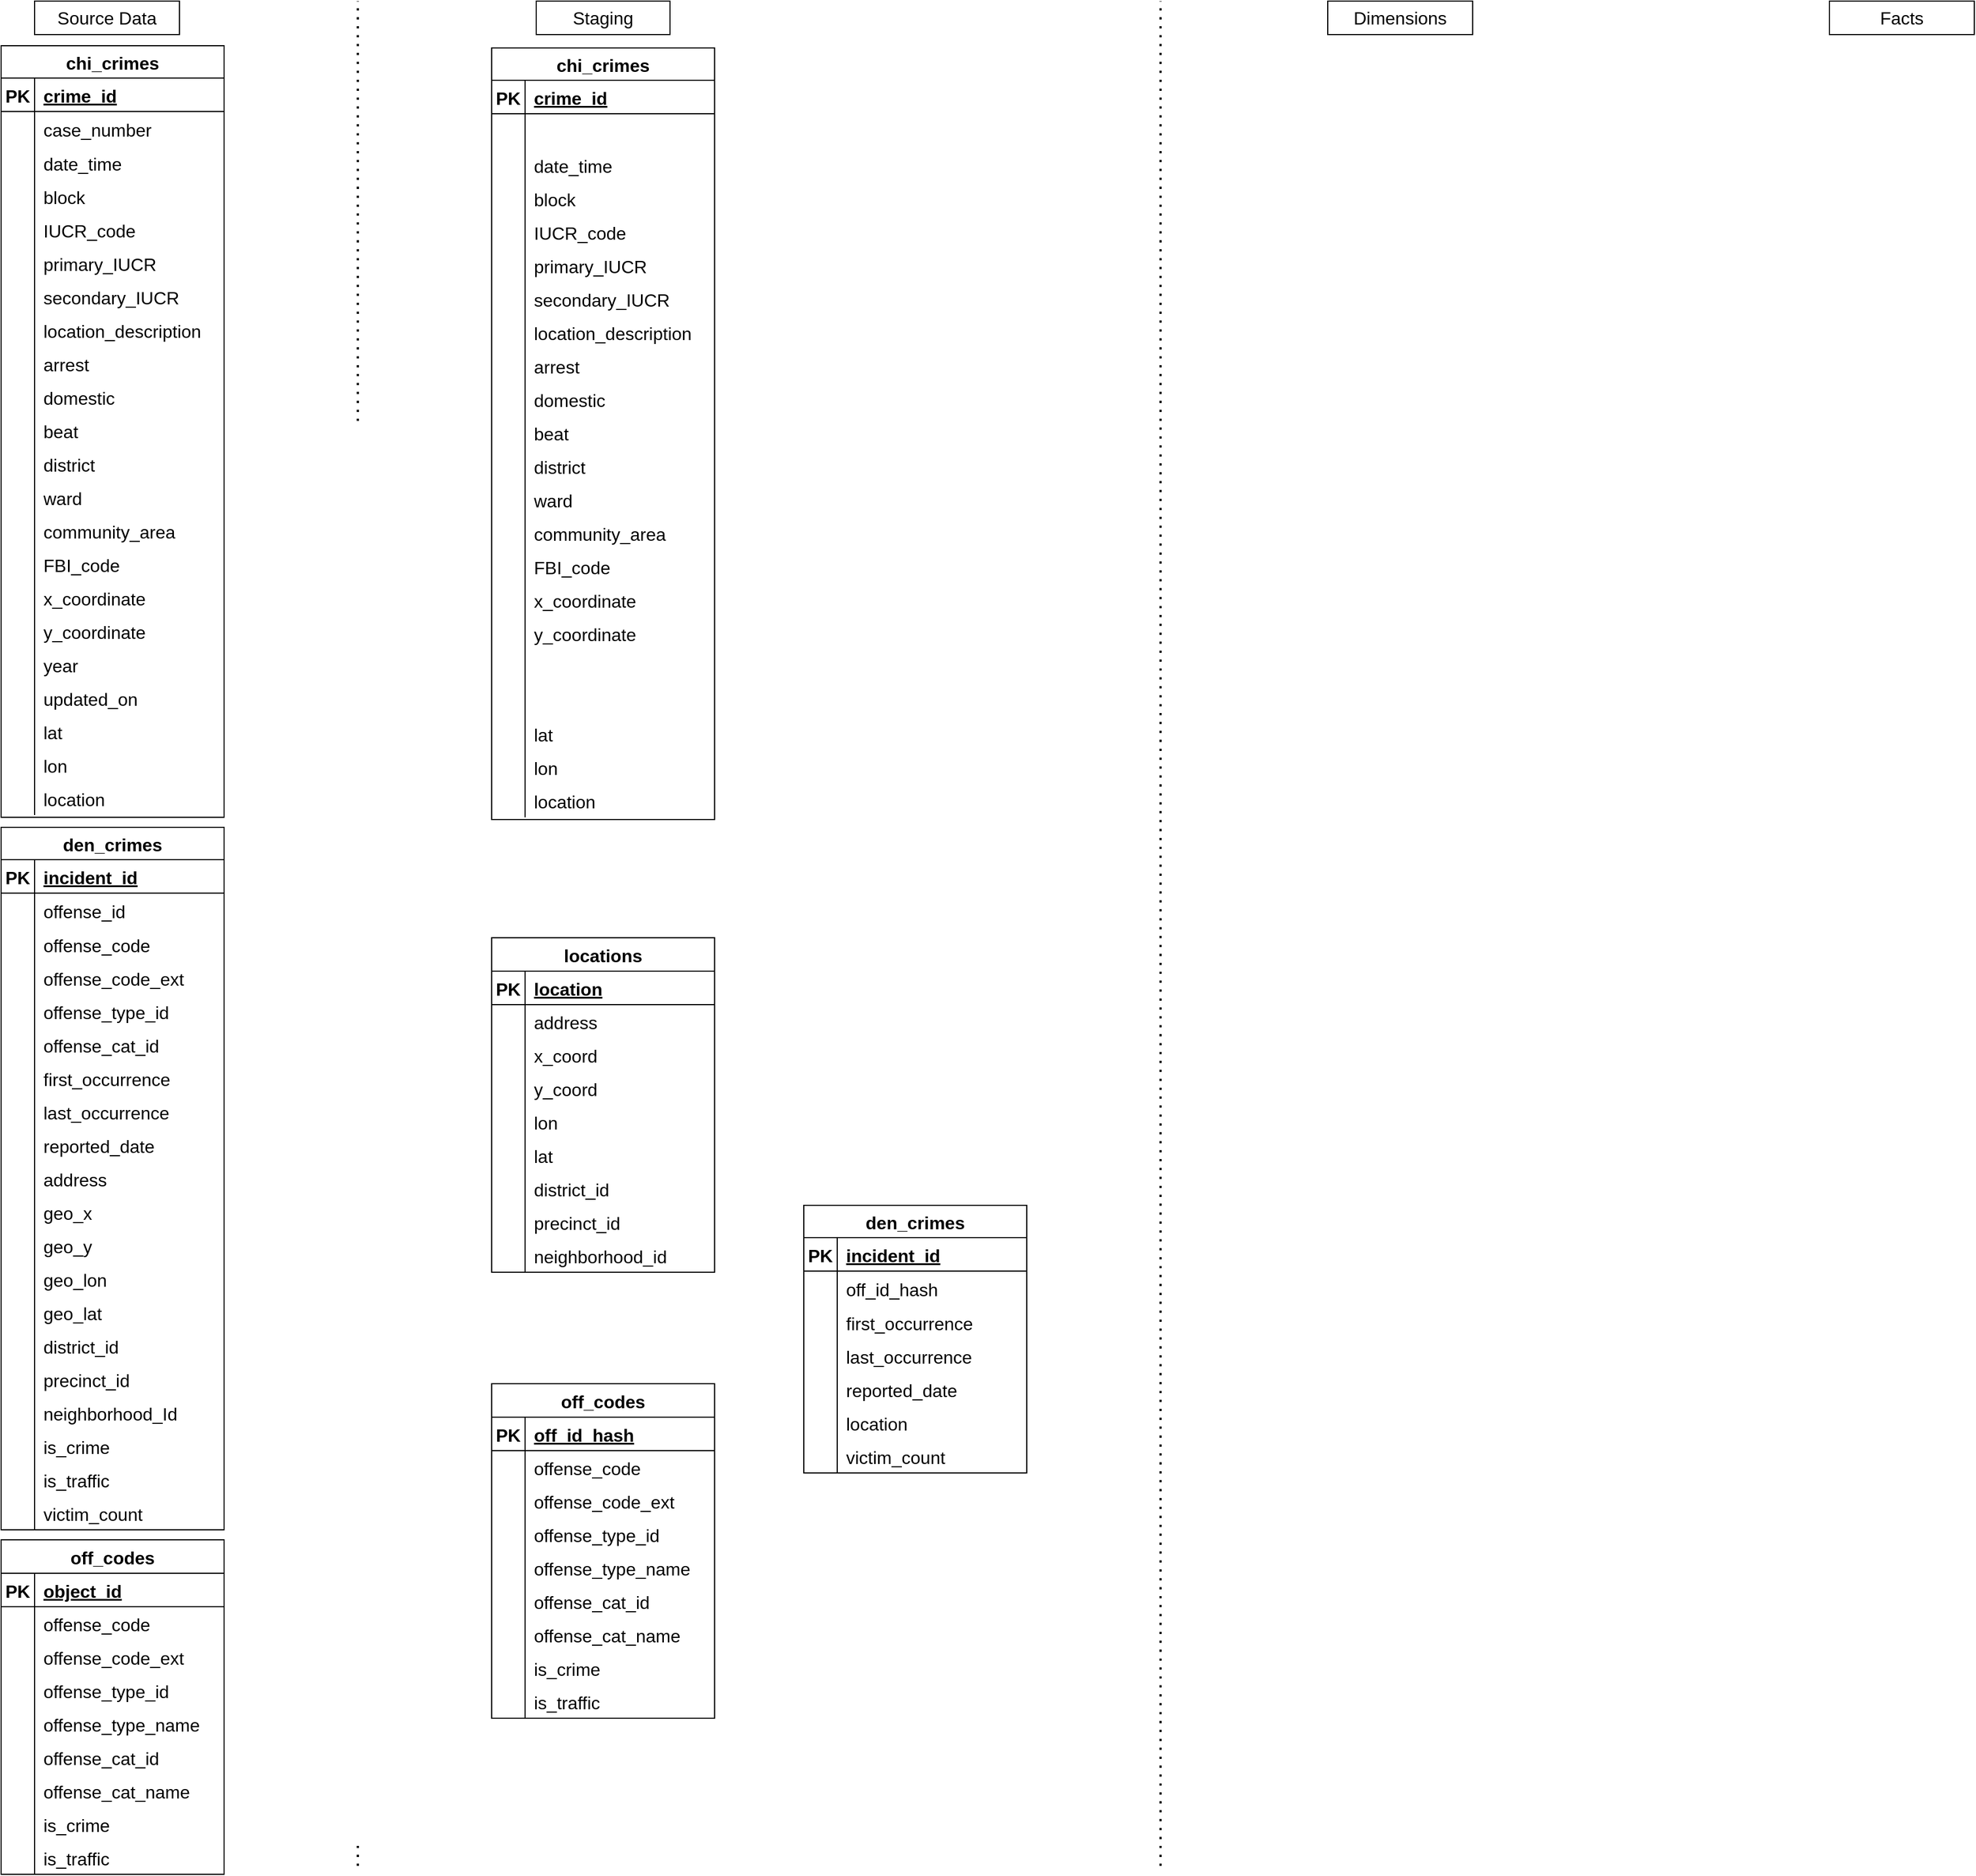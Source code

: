 <mxfile version="20.8.4"><diagram id="XD8zOzQam5VIs1yqqtTU" name="Page-1"><mxGraphModel dx="1004" dy="1921" grid="1" gridSize="10" guides="1" tooltips="1" connect="1" arrows="1" fold="1" page="1" pageScale="1" pageWidth="1100" pageHeight="850" math="0" shadow="0"><root><mxCell id="0"/><mxCell id="1" parent="0"/><mxCell id="IA4SleEu74KW2JKnc5ed-1" value="chi_crimes" style="shape=table;startSize=29;container=1;collapsible=1;childLayout=tableLayout;fixedRows=1;rowLines=0;fontStyle=1;align=center;resizeLast=1;fontSize=16;" vertex="1" parent="1"><mxGeometry y="40" width="200" height="692" as="geometry"/></mxCell><mxCell id="IA4SleEu74KW2JKnc5ed-2" value="" style="shape=tableRow;horizontal=0;startSize=0;swimlaneHead=0;swimlaneBody=0;fillColor=none;collapsible=0;dropTarget=0;points=[[0,0.5],[1,0.5]];portConstraint=eastwest;top=0;left=0;right=0;bottom=1;fontSize=16;" vertex="1" parent="IA4SleEu74KW2JKnc5ed-1"><mxGeometry y="29" width="200" height="30" as="geometry"/></mxCell><mxCell id="IA4SleEu74KW2JKnc5ed-3" value="PK" style="shape=partialRectangle;connectable=0;fillColor=none;top=0;left=0;bottom=0;right=0;fontStyle=1;overflow=hidden;fontSize=16;" vertex="1" parent="IA4SleEu74KW2JKnc5ed-2"><mxGeometry width="30" height="30" as="geometry"><mxRectangle width="30" height="30" as="alternateBounds"/></mxGeometry></mxCell><mxCell id="IA4SleEu74KW2JKnc5ed-4" value="crime_id" style="shape=partialRectangle;connectable=0;fillColor=none;top=0;left=0;bottom=0;right=0;align=left;spacingLeft=6;fontStyle=5;overflow=hidden;fontSize=16;" vertex="1" parent="IA4SleEu74KW2JKnc5ed-2"><mxGeometry x="30" width="170" height="30" as="geometry"><mxRectangle width="170" height="30" as="alternateBounds"/></mxGeometry></mxCell><mxCell id="IA4SleEu74KW2JKnc5ed-5" value="" style="shape=tableRow;horizontal=0;startSize=0;swimlaneHead=0;swimlaneBody=0;fillColor=none;collapsible=0;dropTarget=0;points=[[0,0.5],[1,0.5]];portConstraint=eastwest;top=0;left=0;right=0;bottom=0;fontSize=16;" vertex="1" parent="IA4SleEu74KW2JKnc5ed-1"><mxGeometry y="59" width="200" height="31" as="geometry"/></mxCell><mxCell id="IA4SleEu74KW2JKnc5ed-6" value="" style="shape=partialRectangle;connectable=0;fillColor=none;top=0;left=0;bottom=0;right=0;editable=1;overflow=hidden;fontSize=16;" vertex="1" parent="IA4SleEu74KW2JKnc5ed-5"><mxGeometry width="30" height="31" as="geometry"><mxRectangle width="30" height="31" as="alternateBounds"/></mxGeometry></mxCell><mxCell id="IA4SleEu74KW2JKnc5ed-7" value="case_number" style="shape=partialRectangle;connectable=0;fillColor=none;top=0;left=0;bottom=0;right=0;align=left;spacingLeft=6;overflow=hidden;fontSize=16;" vertex="1" parent="IA4SleEu74KW2JKnc5ed-5"><mxGeometry x="30" width="170" height="31" as="geometry"><mxRectangle width="170" height="31" as="alternateBounds"/></mxGeometry></mxCell><mxCell id="IA4SleEu74KW2JKnc5ed-8" value="" style="shape=tableRow;horizontal=0;startSize=0;swimlaneHead=0;swimlaneBody=0;fillColor=none;collapsible=0;dropTarget=0;points=[[0,0.5],[1,0.5]];portConstraint=eastwest;top=0;left=0;right=0;bottom=0;fontSize=16;" vertex="1" parent="IA4SleEu74KW2JKnc5ed-1"><mxGeometry y="90" width="200" height="30" as="geometry"/></mxCell><mxCell id="IA4SleEu74KW2JKnc5ed-9" value="" style="shape=partialRectangle;connectable=0;fillColor=none;top=0;left=0;bottom=0;right=0;editable=1;overflow=hidden;fontSize=16;" vertex="1" parent="IA4SleEu74KW2JKnc5ed-8"><mxGeometry width="30" height="30" as="geometry"><mxRectangle width="30" height="30" as="alternateBounds"/></mxGeometry></mxCell><mxCell id="IA4SleEu74KW2JKnc5ed-10" value="date_time" style="shape=partialRectangle;connectable=0;fillColor=none;top=0;left=0;bottom=0;right=0;align=left;spacingLeft=6;overflow=hidden;fontSize=16;" vertex="1" parent="IA4SleEu74KW2JKnc5ed-8"><mxGeometry x="30" width="170" height="30" as="geometry"><mxRectangle width="170" height="30" as="alternateBounds"/></mxGeometry></mxCell><mxCell id="IA4SleEu74KW2JKnc5ed-11" value="" style="shape=tableRow;horizontal=0;startSize=0;swimlaneHead=0;swimlaneBody=0;fillColor=none;collapsible=0;dropTarget=0;points=[[0,0.5],[1,0.5]];portConstraint=eastwest;top=0;left=0;right=0;bottom=0;fontSize=16;" vertex="1" parent="IA4SleEu74KW2JKnc5ed-1"><mxGeometry y="120" width="200" height="30" as="geometry"/></mxCell><mxCell id="IA4SleEu74KW2JKnc5ed-12" value="    " style="shape=partialRectangle;connectable=0;fillColor=none;top=0;left=0;bottom=0;right=0;editable=1;overflow=hidden;fontSize=16;" vertex="1" parent="IA4SleEu74KW2JKnc5ed-11"><mxGeometry width="30" height="30" as="geometry"><mxRectangle width="30" height="30" as="alternateBounds"/></mxGeometry></mxCell><mxCell id="IA4SleEu74KW2JKnc5ed-13" value="block" style="shape=partialRectangle;connectable=0;fillColor=none;top=0;left=0;bottom=0;right=0;align=left;spacingLeft=6;overflow=hidden;fontSize=16;" vertex="1" parent="IA4SleEu74KW2JKnc5ed-11"><mxGeometry x="30" width="170" height="30" as="geometry"><mxRectangle width="170" height="30" as="alternateBounds"/></mxGeometry></mxCell><mxCell id="IA4SleEu74KW2JKnc5ed-229" style="shape=tableRow;horizontal=0;startSize=0;swimlaneHead=0;swimlaneBody=0;fillColor=none;collapsible=0;dropTarget=0;points=[[0,0.5],[1,0.5]];portConstraint=eastwest;top=0;left=0;right=0;bottom=0;fontSize=16;" vertex="1" parent="IA4SleEu74KW2JKnc5ed-1"><mxGeometry y="150" width="200" height="30" as="geometry"/></mxCell><mxCell id="IA4SleEu74KW2JKnc5ed-230" style="shape=partialRectangle;connectable=0;fillColor=none;top=0;left=0;bottom=0;right=0;editable=1;overflow=hidden;fontSize=16;" vertex="1" parent="IA4SleEu74KW2JKnc5ed-229"><mxGeometry width="30" height="30" as="geometry"><mxRectangle width="30" height="30" as="alternateBounds"/></mxGeometry></mxCell><mxCell id="IA4SleEu74KW2JKnc5ed-231" value="IUCR_code" style="shape=partialRectangle;connectable=0;fillColor=none;top=0;left=0;bottom=0;right=0;align=left;spacingLeft=6;overflow=hidden;fontSize=16;" vertex="1" parent="IA4SleEu74KW2JKnc5ed-229"><mxGeometry x="30" width="170" height="30" as="geometry"><mxRectangle width="170" height="30" as="alternateBounds"/></mxGeometry></mxCell><mxCell id="IA4SleEu74KW2JKnc5ed-226" style="shape=tableRow;horizontal=0;startSize=0;swimlaneHead=0;swimlaneBody=0;fillColor=none;collapsible=0;dropTarget=0;points=[[0,0.5],[1,0.5]];portConstraint=eastwest;top=0;left=0;right=0;bottom=0;fontSize=16;" vertex="1" parent="IA4SleEu74KW2JKnc5ed-1"><mxGeometry y="180" width="200" height="30" as="geometry"/></mxCell><mxCell id="IA4SleEu74KW2JKnc5ed-227" style="shape=partialRectangle;connectable=0;fillColor=none;top=0;left=0;bottom=0;right=0;editable=1;overflow=hidden;fontSize=16;" vertex="1" parent="IA4SleEu74KW2JKnc5ed-226"><mxGeometry width="30" height="30" as="geometry"><mxRectangle width="30" height="30" as="alternateBounds"/></mxGeometry></mxCell><mxCell id="IA4SleEu74KW2JKnc5ed-228" value="primary_IUCR" style="shape=partialRectangle;connectable=0;fillColor=none;top=0;left=0;bottom=0;right=0;align=left;spacingLeft=6;overflow=hidden;fontSize=16;" vertex="1" parent="IA4SleEu74KW2JKnc5ed-226"><mxGeometry x="30" width="170" height="30" as="geometry"><mxRectangle width="170" height="30" as="alternateBounds"/></mxGeometry></mxCell><mxCell id="IA4SleEu74KW2JKnc5ed-223" style="shape=tableRow;horizontal=0;startSize=0;swimlaneHead=0;swimlaneBody=0;fillColor=none;collapsible=0;dropTarget=0;points=[[0,0.5],[1,0.5]];portConstraint=eastwest;top=0;left=0;right=0;bottom=0;fontSize=16;" vertex="1" parent="IA4SleEu74KW2JKnc5ed-1"><mxGeometry y="210" width="200" height="30" as="geometry"/></mxCell><mxCell id="IA4SleEu74KW2JKnc5ed-224" style="shape=partialRectangle;connectable=0;fillColor=none;top=0;left=0;bottom=0;right=0;editable=1;overflow=hidden;fontSize=16;" vertex="1" parent="IA4SleEu74KW2JKnc5ed-223"><mxGeometry width="30" height="30" as="geometry"><mxRectangle width="30" height="30" as="alternateBounds"/></mxGeometry></mxCell><mxCell id="IA4SleEu74KW2JKnc5ed-225" value="secondary_IUCR" style="shape=partialRectangle;connectable=0;fillColor=none;top=0;left=0;bottom=0;right=0;align=left;spacingLeft=6;overflow=hidden;fontSize=16;" vertex="1" parent="IA4SleEu74KW2JKnc5ed-223"><mxGeometry x="30" width="170" height="30" as="geometry"><mxRectangle width="170" height="30" as="alternateBounds"/></mxGeometry></mxCell><mxCell id="IA4SleEu74KW2JKnc5ed-220" style="shape=tableRow;horizontal=0;startSize=0;swimlaneHead=0;swimlaneBody=0;fillColor=none;collapsible=0;dropTarget=0;points=[[0,0.5],[1,0.5]];portConstraint=eastwest;top=0;left=0;right=0;bottom=0;fontSize=16;" vertex="1" parent="IA4SleEu74KW2JKnc5ed-1"><mxGeometry y="240" width="200" height="30" as="geometry"/></mxCell><mxCell id="IA4SleEu74KW2JKnc5ed-221" style="shape=partialRectangle;connectable=0;fillColor=none;top=0;left=0;bottom=0;right=0;editable=1;overflow=hidden;fontSize=16;" vertex="1" parent="IA4SleEu74KW2JKnc5ed-220"><mxGeometry width="30" height="30" as="geometry"><mxRectangle width="30" height="30" as="alternateBounds"/></mxGeometry></mxCell><mxCell id="IA4SleEu74KW2JKnc5ed-222" value="location_description" style="shape=partialRectangle;connectable=0;fillColor=none;top=0;left=0;bottom=0;right=0;align=left;spacingLeft=6;overflow=hidden;fontSize=16;" vertex="1" parent="IA4SleEu74KW2JKnc5ed-220"><mxGeometry x="30" width="170" height="30" as="geometry"><mxRectangle width="170" height="30" as="alternateBounds"/></mxGeometry></mxCell><mxCell id="IA4SleEu74KW2JKnc5ed-217" style="shape=tableRow;horizontal=0;startSize=0;swimlaneHead=0;swimlaneBody=0;fillColor=none;collapsible=0;dropTarget=0;points=[[0,0.5],[1,0.5]];portConstraint=eastwest;top=0;left=0;right=0;bottom=0;fontSize=16;" vertex="1" parent="IA4SleEu74KW2JKnc5ed-1"><mxGeometry y="270" width="200" height="30" as="geometry"/></mxCell><mxCell id="IA4SleEu74KW2JKnc5ed-218" style="shape=partialRectangle;connectable=0;fillColor=none;top=0;left=0;bottom=0;right=0;editable=1;overflow=hidden;fontSize=16;" vertex="1" parent="IA4SleEu74KW2JKnc5ed-217"><mxGeometry width="30" height="30" as="geometry"><mxRectangle width="30" height="30" as="alternateBounds"/></mxGeometry></mxCell><mxCell id="IA4SleEu74KW2JKnc5ed-219" value="arrest" style="shape=partialRectangle;connectable=0;fillColor=none;top=0;left=0;bottom=0;right=0;align=left;spacingLeft=6;overflow=hidden;fontSize=16;" vertex="1" parent="IA4SleEu74KW2JKnc5ed-217"><mxGeometry x="30" width="170" height="30" as="geometry"><mxRectangle width="170" height="30" as="alternateBounds"/></mxGeometry></mxCell><mxCell id="IA4SleEu74KW2JKnc5ed-235" style="shape=tableRow;horizontal=0;startSize=0;swimlaneHead=0;swimlaneBody=0;fillColor=none;collapsible=0;dropTarget=0;points=[[0,0.5],[1,0.5]];portConstraint=eastwest;top=0;left=0;right=0;bottom=0;fontSize=16;" vertex="1" parent="IA4SleEu74KW2JKnc5ed-1"><mxGeometry y="300" width="200" height="30" as="geometry"/></mxCell><mxCell id="IA4SleEu74KW2JKnc5ed-236" style="shape=partialRectangle;connectable=0;fillColor=none;top=0;left=0;bottom=0;right=0;editable=1;overflow=hidden;fontSize=16;" vertex="1" parent="IA4SleEu74KW2JKnc5ed-235"><mxGeometry width="30" height="30" as="geometry"><mxRectangle width="30" height="30" as="alternateBounds"/></mxGeometry></mxCell><mxCell id="IA4SleEu74KW2JKnc5ed-237" value="domestic" style="shape=partialRectangle;connectable=0;fillColor=none;top=0;left=0;bottom=0;right=0;align=left;spacingLeft=6;overflow=hidden;fontSize=16;" vertex="1" parent="IA4SleEu74KW2JKnc5ed-235"><mxGeometry x="30" width="170" height="30" as="geometry"><mxRectangle width="170" height="30" as="alternateBounds"/></mxGeometry></mxCell><mxCell id="IA4SleEu74KW2JKnc5ed-238" style="shape=tableRow;horizontal=0;startSize=0;swimlaneHead=0;swimlaneBody=0;fillColor=none;collapsible=0;dropTarget=0;points=[[0,0.5],[1,0.5]];portConstraint=eastwest;top=0;left=0;right=0;bottom=0;fontSize=16;" vertex="1" parent="IA4SleEu74KW2JKnc5ed-1"><mxGeometry y="330" width="200" height="30" as="geometry"/></mxCell><mxCell id="IA4SleEu74KW2JKnc5ed-239" style="shape=partialRectangle;connectable=0;fillColor=none;top=0;left=0;bottom=0;right=0;editable=1;overflow=hidden;fontSize=16;" vertex="1" parent="IA4SleEu74KW2JKnc5ed-238"><mxGeometry width="30" height="30" as="geometry"><mxRectangle width="30" height="30" as="alternateBounds"/></mxGeometry></mxCell><mxCell id="IA4SleEu74KW2JKnc5ed-240" value="beat" style="shape=partialRectangle;connectable=0;fillColor=none;top=0;left=0;bottom=0;right=0;align=left;spacingLeft=6;overflow=hidden;fontSize=16;" vertex="1" parent="IA4SleEu74KW2JKnc5ed-238"><mxGeometry x="30" width="170" height="30" as="geometry"><mxRectangle width="170" height="30" as="alternateBounds"/></mxGeometry></mxCell><mxCell id="IA4SleEu74KW2JKnc5ed-241" style="shape=tableRow;horizontal=0;startSize=0;swimlaneHead=0;swimlaneBody=0;fillColor=none;collapsible=0;dropTarget=0;points=[[0,0.5],[1,0.5]];portConstraint=eastwest;top=0;left=0;right=0;bottom=0;fontSize=16;" vertex="1" parent="IA4SleEu74KW2JKnc5ed-1"><mxGeometry y="360" width="200" height="30" as="geometry"/></mxCell><mxCell id="IA4SleEu74KW2JKnc5ed-242" style="shape=partialRectangle;connectable=0;fillColor=none;top=0;left=0;bottom=0;right=0;editable=1;overflow=hidden;fontSize=16;" vertex="1" parent="IA4SleEu74KW2JKnc5ed-241"><mxGeometry width="30" height="30" as="geometry"><mxRectangle width="30" height="30" as="alternateBounds"/></mxGeometry></mxCell><mxCell id="IA4SleEu74KW2JKnc5ed-243" value="district" style="shape=partialRectangle;connectable=0;fillColor=none;top=0;left=0;bottom=0;right=0;align=left;spacingLeft=6;overflow=hidden;fontSize=16;" vertex="1" parent="IA4SleEu74KW2JKnc5ed-241"><mxGeometry x="30" width="170" height="30" as="geometry"><mxRectangle width="170" height="30" as="alternateBounds"/></mxGeometry></mxCell><mxCell id="IA4SleEu74KW2JKnc5ed-244" style="shape=tableRow;horizontal=0;startSize=0;swimlaneHead=0;swimlaneBody=0;fillColor=none;collapsible=0;dropTarget=0;points=[[0,0.5],[1,0.5]];portConstraint=eastwest;top=0;left=0;right=0;bottom=0;fontSize=16;" vertex="1" parent="IA4SleEu74KW2JKnc5ed-1"><mxGeometry y="390" width="200" height="30" as="geometry"/></mxCell><mxCell id="IA4SleEu74KW2JKnc5ed-245" style="shape=partialRectangle;connectable=0;fillColor=none;top=0;left=0;bottom=0;right=0;editable=1;overflow=hidden;fontSize=16;" vertex="1" parent="IA4SleEu74KW2JKnc5ed-244"><mxGeometry width="30" height="30" as="geometry"><mxRectangle width="30" height="30" as="alternateBounds"/></mxGeometry></mxCell><mxCell id="IA4SleEu74KW2JKnc5ed-246" value="ward" style="shape=partialRectangle;connectable=0;fillColor=none;top=0;left=0;bottom=0;right=0;align=left;spacingLeft=6;overflow=hidden;fontSize=16;" vertex="1" parent="IA4SleEu74KW2JKnc5ed-244"><mxGeometry x="30" width="170" height="30" as="geometry"><mxRectangle width="170" height="30" as="alternateBounds"/></mxGeometry></mxCell><mxCell id="IA4SleEu74KW2JKnc5ed-247" style="shape=tableRow;horizontal=0;startSize=0;swimlaneHead=0;swimlaneBody=0;fillColor=none;collapsible=0;dropTarget=0;points=[[0,0.5],[1,0.5]];portConstraint=eastwest;top=0;left=0;right=0;bottom=0;fontSize=16;" vertex="1" parent="IA4SleEu74KW2JKnc5ed-1"><mxGeometry y="420" width="200" height="30" as="geometry"/></mxCell><mxCell id="IA4SleEu74KW2JKnc5ed-248" style="shape=partialRectangle;connectable=0;fillColor=none;top=0;left=0;bottom=0;right=0;editable=1;overflow=hidden;fontSize=16;" vertex="1" parent="IA4SleEu74KW2JKnc5ed-247"><mxGeometry width="30" height="30" as="geometry"><mxRectangle width="30" height="30" as="alternateBounds"/></mxGeometry></mxCell><mxCell id="IA4SleEu74KW2JKnc5ed-249" value="community_area" style="shape=partialRectangle;connectable=0;fillColor=none;top=0;left=0;bottom=0;right=0;align=left;spacingLeft=6;overflow=hidden;fontSize=16;" vertex="1" parent="IA4SleEu74KW2JKnc5ed-247"><mxGeometry x="30" width="170" height="30" as="geometry"><mxRectangle width="170" height="30" as="alternateBounds"/></mxGeometry></mxCell><mxCell id="IA4SleEu74KW2JKnc5ed-250" style="shape=tableRow;horizontal=0;startSize=0;swimlaneHead=0;swimlaneBody=0;fillColor=none;collapsible=0;dropTarget=0;points=[[0,0.5],[1,0.5]];portConstraint=eastwest;top=0;left=0;right=0;bottom=0;fontSize=16;" vertex="1" parent="IA4SleEu74KW2JKnc5ed-1"><mxGeometry y="450" width="200" height="30" as="geometry"/></mxCell><mxCell id="IA4SleEu74KW2JKnc5ed-251" style="shape=partialRectangle;connectable=0;fillColor=none;top=0;left=0;bottom=0;right=0;editable=1;overflow=hidden;fontSize=16;" vertex="1" parent="IA4SleEu74KW2JKnc5ed-250"><mxGeometry width="30" height="30" as="geometry"><mxRectangle width="30" height="30" as="alternateBounds"/></mxGeometry></mxCell><mxCell id="IA4SleEu74KW2JKnc5ed-252" value="FBI_code" style="shape=partialRectangle;connectable=0;fillColor=none;top=0;left=0;bottom=0;right=0;align=left;spacingLeft=6;overflow=hidden;fontSize=16;" vertex="1" parent="IA4SleEu74KW2JKnc5ed-250"><mxGeometry x="30" width="170" height="30" as="geometry"><mxRectangle width="170" height="30" as="alternateBounds"/></mxGeometry></mxCell><mxCell id="IA4SleEu74KW2JKnc5ed-253" style="shape=tableRow;horizontal=0;startSize=0;swimlaneHead=0;swimlaneBody=0;fillColor=none;collapsible=0;dropTarget=0;points=[[0,0.5],[1,0.5]];portConstraint=eastwest;top=0;left=0;right=0;bottom=0;fontSize=16;" vertex="1" parent="IA4SleEu74KW2JKnc5ed-1"><mxGeometry y="480" width="200" height="30" as="geometry"/></mxCell><mxCell id="IA4SleEu74KW2JKnc5ed-254" style="shape=partialRectangle;connectable=0;fillColor=none;top=0;left=0;bottom=0;right=0;editable=1;overflow=hidden;fontSize=16;" vertex="1" parent="IA4SleEu74KW2JKnc5ed-253"><mxGeometry width="30" height="30" as="geometry"><mxRectangle width="30" height="30" as="alternateBounds"/></mxGeometry></mxCell><mxCell id="IA4SleEu74KW2JKnc5ed-255" value="x_coordinate" style="shape=partialRectangle;connectable=0;fillColor=none;top=0;left=0;bottom=0;right=0;align=left;spacingLeft=6;overflow=hidden;fontSize=16;" vertex="1" parent="IA4SleEu74KW2JKnc5ed-253"><mxGeometry x="30" width="170" height="30" as="geometry"><mxRectangle width="170" height="30" as="alternateBounds"/></mxGeometry></mxCell><mxCell id="IA4SleEu74KW2JKnc5ed-256" style="shape=tableRow;horizontal=0;startSize=0;swimlaneHead=0;swimlaneBody=0;fillColor=none;collapsible=0;dropTarget=0;points=[[0,0.5],[1,0.5]];portConstraint=eastwest;top=0;left=0;right=0;bottom=0;fontSize=16;" vertex="1" parent="IA4SleEu74KW2JKnc5ed-1"><mxGeometry y="510" width="200" height="30" as="geometry"/></mxCell><mxCell id="IA4SleEu74KW2JKnc5ed-257" style="shape=partialRectangle;connectable=0;fillColor=none;top=0;left=0;bottom=0;right=0;editable=1;overflow=hidden;fontSize=16;" vertex="1" parent="IA4SleEu74KW2JKnc5ed-256"><mxGeometry width="30" height="30" as="geometry"><mxRectangle width="30" height="30" as="alternateBounds"/></mxGeometry></mxCell><mxCell id="IA4SleEu74KW2JKnc5ed-258" value="y_coordinate" style="shape=partialRectangle;connectable=0;fillColor=none;top=0;left=0;bottom=0;right=0;align=left;spacingLeft=6;overflow=hidden;fontSize=16;" vertex="1" parent="IA4SleEu74KW2JKnc5ed-256"><mxGeometry x="30" width="170" height="30" as="geometry"><mxRectangle width="170" height="30" as="alternateBounds"/></mxGeometry></mxCell><mxCell id="IA4SleEu74KW2JKnc5ed-259" style="shape=tableRow;horizontal=0;startSize=0;swimlaneHead=0;swimlaneBody=0;fillColor=none;collapsible=0;dropTarget=0;points=[[0,0.5],[1,0.5]];portConstraint=eastwest;top=0;left=0;right=0;bottom=0;fontSize=16;" vertex="1" parent="IA4SleEu74KW2JKnc5ed-1"><mxGeometry y="540" width="200" height="30" as="geometry"/></mxCell><mxCell id="IA4SleEu74KW2JKnc5ed-260" style="shape=partialRectangle;connectable=0;fillColor=none;top=0;left=0;bottom=0;right=0;editable=1;overflow=hidden;fontSize=16;" vertex="1" parent="IA4SleEu74KW2JKnc5ed-259"><mxGeometry width="30" height="30" as="geometry"><mxRectangle width="30" height="30" as="alternateBounds"/></mxGeometry></mxCell><mxCell id="IA4SleEu74KW2JKnc5ed-261" value="year" style="shape=partialRectangle;connectable=0;fillColor=none;top=0;left=0;bottom=0;right=0;align=left;spacingLeft=6;overflow=hidden;fontSize=16;" vertex="1" parent="IA4SleEu74KW2JKnc5ed-259"><mxGeometry x="30" width="170" height="30" as="geometry"><mxRectangle width="170" height="30" as="alternateBounds"/></mxGeometry></mxCell><mxCell id="IA4SleEu74KW2JKnc5ed-262" style="shape=tableRow;horizontal=0;startSize=0;swimlaneHead=0;swimlaneBody=0;fillColor=none;collapsible=0;dropTarget=0;points=[[0,0.5],[1,0.5]];portConstraint=eastwest;top=0;left=0;right=0;bottom=0;fontSize=16;" vertex="1" parent="IA4SleEu74KW2JKnc5ed-1"><mxGeometry y="570" width="200" height="30" as="geometry"/></mxCell><mxCell id="IA4SleEu74KW2JKnc5ed-263" style="shape=partialRectangle;connectable=0;fillColor=none;top=0;left=0;bottom=0;right=0;editable=1;overflow=hidden;fontSize=16;" vertex="1" parent="IA4SleEu74KW2JKnc5ed-262"><mxGeometry width="30" height="30" as="geometry"><mxRectangle width="30" height="30" as="alternateBounds"/></mxGeometry></mxCell><mxCell id="IA4SleEu74KW2JKnc5ed-264" value="updated_on" style="shape=partialRectangle;connectable=0;fillColor=none;top=0;left=0;bottom=0;right=0;align=left;spacingLeft=6;overflow=hidden;fontSize=16;" vertex="1" parent="IA4SleEu74KW2JKnc5ed-262"><mxGeometry x="30" width="170" height="30" as="geometry"><mxRectangle width="170" height="30" as="alternateBounds"/></mxGeometry></mxCell><mxCell id="IA4SleEu74KW2JKnc5ed-265" style="shape=tableRow;horizontal=0;startSize=0;swimlaneHead=0;swimlaneBody=0;fillColor=none;collapsible=0;dropTarget=0;points=[[0,0.5],[1,0.5]];portConstraint=eastwest;top=0;left=0;right=0;bottom=0;fontSize=16;" vertex="1" parent="IA4SleEu74KW2JKnc5ed-1"><mxGeometry y="600" width="200" height="30" as="geometry"/></mxCell><mxCell id="IA4SleEu74KW2JKnc5ed-266" style="shape=partialRectangle;connectable=0;fillColor=none;top=0;left=0;bottom=0;right=0;editable=1;overflow=hidden;fontSize=16;" vertex="1" parent="IA4SleEu74KW2JKnc5ed-265"><mxGeometry width="30" height="30" as="geometry"><mxRectangle width="30" height="30" as="alternateBounds"/></mxGeometry></mxCell><mxCell id="IA4SleEu74KW2JKnc5ed-267" value="lat" style="shape=partialRectangle;connectable=0;fillColor=none;top=0;left=0;bottom=0;right=0;align=left;spacingLeft=6;overflow=hidden;fontSize=16;" vertex="1" parent="IA4SleEu74KW2JKnc5ed-265"><mxGeometry x="30" width="170" height="30" as="geometry"><mxRectangle width="170" height="30" as="alternateBounds"/></mxGeometry></mxCell><mxCell id="IA4SleEu74KW2JKnc5ed-268" style="shape=tableRow;horizontal=0;startSize=0;swimlaneHead=0;swimlaneBody=0;fillColor=none;collapsible=0;dropTarget=0;points=[[0,0.5],[1,0.5]];portConstraint=eastwest;top=0;left=0;right=0;bottom=0;fontSize=16;" vertex="1" parent="IA4SleEu74KW2JKnc5ed-1"><mxGeometry y="630" width="200" height="30" as="geometry"/></mxCell><mxCell id="IA4SleEu74KW2JKnc5ed-269" style="shape=partialRectangle;connectable=0;fillColor=none;top=0;left=0;bottom=0;right=0;editable=1;overflow=hidden;fontSize=16;" vertex="1" parent="IA4SleEu74KW2JKnc5ed-268"><mxGeometry width="30" height="30" as="geometry"><mxRectangle width="30" height="30" as="alternateBounds"/></mxGeometry></mxCell><mxCell id="IA4SleEu74KW2JKnc5ed-270" value="lon" style="shape=partialRectangle;connectable=0;fillColor=none;top=0;left=0;bottom=0;right=0;align=left;spacingLeft=6;overflow=hidden;fontSize=16;" vertex="1" parent="IA4SleEu74KW2JKnc5ed-268"><mxGeometry x="30" width="170" height="30" as="geometry"><mxRectangle width="170" height="30" as="alternateBounds"/></mxGeometry></mxCell><mxCell id="IA4SleEu74KW2JKnc5ed-271" style="shape=tableRow;horizontal=0;startSize=0;swimlaneHead=0;swimlaneBody=0;fillColor=none;collapsible=0;dropTarget=0;points=[[0,0.5],[1,0.5]];portConstraint=eastwest;top=0;left=0;right=0;bottom=0;fontSize=16;" vertex="1" parent="IA4SleEu74KW2JKnc5ed-1"><mxGeometry y="660" width="200" height="30" as="geometry"/></mxCell><mxCell id="IA4SleEu74KW2JKnc5ed-272" style="shape=partialRectangle;connectable=0;fillColor=none;top=0;left=0;bottom=0;right=0;editable=1;overflow=hidden;fontSize=16;" vertex="1" parent="IA4SleEu74KW2JKnc5ed-271"><mxGeometry width="30" height="30" as="geometry"><mxRectangle width="30" height="30" as="alternateBounds"/></mxGeometry></mxCell><mxCell id="IA4SleEu74KW2JKnc5ed-273" value="location" style="shape=partialRectangle;connectable=0;fillColor=none;top=0;left=0;bottom=0;right=0;align=left;spacingLeft=6;overflow=hidden;fontSize=16;" vertex="1" parent="IA4SleEu74KW2JKnc5ed-271"><mxGeometry x="30" width="170" height="30" as="geometry"><mxRectangle width="170" height="30" as="alternateBounds"/></mxGeometry></mxCell><mxCell id="IA4SleEu74KW2JKnc5ed-14" value="Source Data" style="rounded=0;whiteSpace=wrap;html=1;fontSize=16;" vertex="1" parent="1"><mxGeometry x="30" width="130" height="30" as="geometry"/></mxCell><mxCell id="IA4SleEu74KW2JKnc5ed-54" value="Staging" style="rounded=0;whiteSpace=wrap;html=1;fontSize=16;" vertex="1" parent="1"><mxGeometry x="480" width="120" height="30" as="geometry"/></mxCell><mxCell id="IA4SleEu74KW2JKnc5ed-55" value="Dimensions" style="rounded=0;whiteSpace=wrap;html=1;fontSize=16;" vertex="1" parent="1"><mxGeometry x="1190" width="130" height="30" as="geometry"/></mxCell><mxCell id="IA4SleEu74KW2JKnc5ed-56" value="Facts" style="rounded=0;whiteSpace=wrap;html=1;fontSize=16;" vertex="1" parent="1"><mxGeometry x="1640" width="130" height="30" as="geometry"/></mxCell><mxCell id="IA4SleEu74KW2JKnc5ed-274" value="den_crimes" style="shape=table;startSize=29;container=1;collapsible=1;childLayout=tableLayout;fixedRows=1;rowLines=0;fontStyle=1;align=center;resizeLast=1;fontSize=16;" vertex="1" parent="1"><mxGeometry y="741" width="200" height="630" as="geometry"/></mxCell><mxCell id="IA4SleEu74KW2JKnc5ed-275" value="" style="shape=tableRow;horizontal=0;startSize=0;swimlaneHead=0;swimlaneBody=0;fillColor=none;collapsible=0;dropTarget=0;points=[[0,0.5],[1,0.5]];portConstraint=eastwest;top=0;left=0;right=0;bottom=1;fontSize=16;" vertex="1" parent="IA4SleEu74KW2JKnc5ed-274"><mxGeometry y="29" width="200" height="30" as="geometry"/></mxCell><mxCell id="IA4SleEu74KW2JKnc5ed-276" value="PK" style="shape=partialRectangle;connectable=0;fillColor=none;top=0;left=0;bottom=0;right=0;fontStyle=1;overflow=hidden;fontSize=16;" vertex="1" parent="IA4SleEu74KW2JKnc5ed-275"><mxGeometry width="30" height="30" as="geometry"><mxRectangle width="30" height="30" as="alternateBounds"/></mxGeometry></mxCell><mxCell id="IA4SleEu74KW2JKnc5ed-277" value="incident_id" style="shape=partialRectangle;connectable=0;fillColor=none;top=0;left=0;bottom=0;right=0;align=left;spacingLeft=6;fontStyle=5;overflow=hidden;fontSize=16;" vertex="1" parent="IA4SleEu74KW2JKnc5ed-275"><mxGeometry x="30" width="170" height="30" as="geometry"><mxRectangle width="170" height="30" as="alternateBounds"/></mxGeometry></mxCell><mxCell id="IA4SleEu74KW2JKnc5ed-278" value="" style="shape=tableRow;horizontal=0;startSize=0;swimlaneHead=0;swimlaneBody=0;fillColor=none;collapsible=0;dropTarget=0;points=[[0,0.5],[1,0.5]];portConstraint=eastwest;top=0;left=0;right=0;bottom=0;fontSize=16;" vertex="1" parent="IA4SleEu74KW2JKnc5ed-274"><mxGeometry y="59" width="200" height="31" as="geometry"/></mxCell><mxCell id="IA4SleEu74KW2JKnc5ed-279" value="" style="shape=partialRectangle;connectable=0;fillColor=none;top=0;left=0;bottom=0;right=0;editable=1;overflow=hidden;fontSize=16;" vertex="1" parent="IA4SleEu74KW2JKnc5ed-278"><mxGeometry width="30" height="31" as="geometry"><mxRectangle width="30" height="31" as="alternateBounds"/></mxGeometry></mxCell><mxCell id="IA4SleEu74KW2JKnc5ed-280" value="offense_id" style="shape=partialRectangle;connectable=0;fillColor=none;top=0;left=0;bottom=0;right=0;align=left;spacingLeft=6;overflow=hidden;fontSize=16;" vertex="1" parent="IA4SleEu74KW2JKnc5ed-278"><mxGeometry x="30" width="170" height="31" as="geometry"><mxRectangle width="170" height="31" as="alternateBounds"/></mxGeometry></mxCell><mxCell id="IA4SleEu74KW2JKnc5ed-281" value="" style="shape=tableRow;horizontal=0;startSize=0;swimlaneHead=0;swimlaneBody=0;fillColor=none;collapsible=0;dropTarget=0;points=[[0,0.5],[1,0.5]];portConstraint=eastwest;top=0;left=0;right=0;bottom=0;fontSize=16;" vertex="1" parent="IA4SleEu74KW2JKnc5ed-274"><mxGeometry y="90" width="200" height="30" as="geometry"/></mxCell><mxCell id="IA4SleEu74KW2JKnc5ed-282" value="" style="shape=partialRectangle;connectable=0;fillColor=none;top=0;left=0;bottom=0;right=0;editable=1;overflow=hidden;fontSize=16;" vertex="1" parent="IA4SleEu74KW2JKnc5ed-281"><mxGeometry width="30" height="30" as="geometry"><mxRectangle width="30" height="30" as="alternateBounds"/></mxGeometry></mxCell><mxCell id="IA4SleEu74KW2JKnc5ed-283" value="offense_code" style="shape=partialRectangle;connectable=0;fillColor=none;top=0;left=0;bottom=0;right=0;align=left;spacingLeft=6;overflow=hidden;fontSize=16;" vertex="1" parent="IA4SleEu74KW2JKnc5ed-281"><mxGeometry x="30" width="170" height="30" as="geometry"><mxRectangle width="170" height="30" as="alternateBounds"/></mxGeometry></mxCell><mxCell id="IA4SleEu74KW2JKnc5ed-284" value="" style="shape=tableRow;horizontal=0;startSize=0;swimlaneHead=0;swimlaneBody=0;fillColor=none;collapsible=0;dropTarget=0;points=[[0,0.5],[1,0.5]];portConstraint=eastwest;top=0;left=0;right=0;bottom=0;fontSize=16;" vertex="1" parent="IA4SleEu74KW2JKnc5ed-274"><mxGeometry y="120" width="200" height="30" as="geometry"/></mxCell><mxCell id="IA4SleEu74KW2JKnc5ed-285" value="    " style="shape=partialRectangle;connectable=0;fillColor=none;top=0;left=0;bottom=0;right=0;editable=1;overflow=hidden;fontSize=16;" vertex="1" parent="IA4SleEu74KW2JKnc5ed-284"><mxGeometry width="30" height="30" as="geometry"><mxRectangle width="30" height="30" as="alternateBounds"/></mxGeometry></mxCell><mxCell id="IA4SleEu74KW2JKnc5ed-286" value="offense_code_ext" style="shape=partialRectangle;connectable=0;fillColor=none;top=0;left=0;bottom=0;right=0;align=left;spacingLeft=6;overflow=hidden;fontSize=16;" vertex="1" parent="IA4SleEu74KW2JKnc5ed-284"><mxGeometry x="30" width="170" height="30" as="geometry"><mxRectangle width="170" height="30" as="alternateBounds"/></mxGeometry></mxCell><mxCell id="IA4SleEu74KW2JKnc5ed-287" style="shape=tableRow;horizontal=0;startSize=0;swimlaneHead=0;swimlaneBody=0;fillColor=none;collapsible=0;dropTarget=0;points=[[0,0.5],[1,0.5]];portConstraint=eastwest;top=0;left=0;right=0;bottom=0;fontSize=16;" vertex="1" parent="IA4SleEu74KW2JKnc5ed-274"><mxGeometry y="150" width="200" height="30" as="geometry"/></mxCell><mxCell id="IA4SleEu74KW2JKnc5ed-288" style="shape=partialRectangle;connectable=0;fillColor=none;top=0;left=0;bottom=0;right=0;editable=1;overflow=hidden;fontSize=16;" vertex="1" parent="IA4SleEu74KW2JKnc5ed-287"><mxGeometry width="30" height="30" as="geometry"><mxRectangle width="30" height="30" as="alternateBounds"/></mxGeometry></mxCell><mxCell id="IA4SleEu74KW2JKnc5ed-289" value="offense_type_id" style="shape=partialRectangle;connectable=0;fillColor=none;top=0;left=0;bottom=0;right=0;align=left;spacingLeft=6;overflow=hidden;fontSize=16;" vertex="1" parent="IA4SleEu74KW2JKnc5ed-287"><mxGeometry x="30" width="170" height="30" as="geometry"><mxRectangle width="170" height="30" as="alternateBounds"/></mxGeometry></mxCell><mxCell id="IA4SleEu74KW2JKnc5ed-290" style="shape=tableRow;horizontal=0;startSize=0;swimlaneHead=0;swimlaneBody=0;fillColor=none;collapsible=0;dropTarget=0;points=[[0,0.5],[1,0.5]];portConstraint=eastwest;top=0;left=0;right=0;bottom=0;fontSize=16;" vertex="1" parent="IA4SleEu74KW2JKnc5ed-274"><mxGeometry y="180" width="200" height="30" as="geometry"/></mxCell><mxCell id="IA4SleEu74KW2JKnc5ed-291" style="shape=partialRectangle;connectable=0;fillColor=none;top=0;left=0;bottom=0;right=0;editable=1;overflow=hidden;fontSize=16;" vertex="1" parent="IA4SleEu74KW2JKnc5ed-290"><mxGeometry width="30" height="30" as="geometry"><mxRectangle width="30" height="30" as="alternateBounds"/></mxGeometry></mxCell><mxCell id="IA4SleEu74KW2JKnc5ed-292" value="offense_cat_id" style="shape=partialRectangle;connectable=0;fillColor=none;top=0;left=0;bottom=0;right=0;align=left;spacingLeft=6;overflow=hidden;fontSize=16;" vertex="1" parent="IA4SleEu74KW2JKnc5ed-290"><mxGeometry x="30" width="170" height="30" as="geometry"><mxRectangle width="170" height="30" as="alternateBounds"/></mxGeometry></mxCell><mxCell id="IA4SleEu74KW2JKnc5ed-293" style="shape=tableRow;horizontal=0;startSize=0;swimlaneHead=0;swimlaneBody=0;fillColor=none;collapsible=0;dropTarget=0;points=[[0,0.5],[1,0.5]];portConstraint=eastwest;top=0;left=0;right=0;bottom=0;fontSize=16;" vertex="1" parent="IA4SleEu74KW2JKnc5ed-274"><mxGeometry y="210" width="200" height="30" as="geometry"/></mxCell><mxCell id="IA4SleEu74KW2JKnc5ed-294" style="shape=partialRectangle;connectable=0;fillColor=none;top=0;left=0;bottom=0;right=0;editable=1;overflow=hidden;fontSize=16;" vertex="1" parent="IA4SleEu74KW2JKnc5ed-293"><mxGeometry width="30" height="30" as="geometry"><mxRectangle width="30" height="30" as="alternateBounds"/></mxGeometry></mxCell><mxCell id="IA4SleEu74KW2JKnc5ed-295" value="first_occurrence" style="shape=partialRectangle;connectable=0;fillColor=none;top=0;left=0;bottom=0;right=0;align=left;spacingLeft=6;overflow=hidden;fontSize=16;" vertex="1" parent="IA4SleEu74KW2JKnc5ed-293"><mxGeometry x="30" width="170" height="30" as="geometry"><mxRectangle width="170" height="30" as="alternateBounds"/></mxGeometry></mxCell><mxCell id="IA4SleEu74KW2JKnc5ed-296" style="shape=tableRow;horizontal=0;startSize=0;swimlaneHead=0;swimlaneBody=0;fillColor=none;collapsible=0;dropTarget=0;points=[[0,0.5],[1,0.5]];portConstraint=eastwest;top=0;left=0;right=0;bottom=0;fontSize=16;" vertex="1" parent="IA4SleEu74KW2JKnc5ed-274"><mxGeometry y="240" width="200" height="30" as="geometry"/></mxCell><mxCell id="IA4SleEu74KW2JKnc5ed-297" style="shape=partialRectangle;connectable=0;fillColor=none;top=0;left=0;bottom=0;right=0;editable=1;overflow=hidden;fontSize=16;" vertex="1" parent="IA4SleEu74KW2JKnc5ed-296"><mxGeometry width="30" height="30" as="geometry"><mxRectangle width="30" height="30" as="alternateBounds"/></mxGeometry></mxCell><mxCell id="IA4SleEu74KW2JKnc5ed-298" value="last_occurrence" style="shape=partialRectangle;connectable=0;fillColor=none;top=0;left=0;bottom=0;right=0;align=left;spacingLeft=6;overflow=hidden;fontSize=16;" vertex="1" parent="IA4SleEu74KW2JKnc5ed-296"><mxGeometry x="30" width="170" height="30" as="geometry"><mxRectangle width="170" height="30" as="alternateBounds"/></mxGeometry></mxCell><mxCell id="IA4SleEu74KW2JKnc5ed-299" style="shape=tableRow;horizontal=0;startSize=0;swimlaneHead=0;swimlaneBody=0;fillColor=none;collapsible=0;dropTarget=0;points=[[0,0.5],[1,0.5]];portConstraint=eastwest;top=0;left=0;right=0;bottom=0;fontSize=16;" vertex="1" parent="IA4SleEu74KW2JKnc5ed-274"><mxGeometry y="270" width="200" height="30" as="geometry"/></mxCell><mxCell id="IA4SleEu74KW2JKnc5ed-300" style="shape=partialRectangle;connectable=0;fillColor=none;top=0;left=0;bottom=0;right=0;editable=1;overflow=hidden;fontSize=16;" vertex="1" parent="IA4SleEu74KW2JKnc5ed-299"><mxGeometry width="30" height="30" as="geometry"><mxRectangle width="30" height="30" as="alternateBounds"/></mxGeometry></mxCell><mxCell id="IA4SleEu74KW2JKnc5ed-301" value="reported_date" style="shape=partialRectangle;connectable=0;fillColor=none;top=0;left=0;bottom=0;right=0;align=left;spacingLeft=6;overflow=hidden;fontSize=16;" vertex="1" parent="IA4SleEu74KW2JKnc5ed-299"><mxGeometry x="30" width="170" height="30" as="geometry"><mxRectangle width="170" height="30" as="alternateBounds"/></mxGeometry></mxCell><mxCell id="IA4SleEu74KW2JKnc5ed-302" style="shape=tableRow;horizontal=0;startSize=0;swimlaneHead=0;swimlaneBody=0;fillColor=none;collapsible=0;dropTarget=0;points=[[0,0.5],[1,0.5]];portConstraint=eastwest;top=0;left=0;right=0;bottom=0;fontSize=16;" vertex="1" parent="IA4SleEu74KW2JKnc5ed-274"><mxGeometry y="300" width="200" height="30" as="geometry"/></mxCell><mxCell id="IA4SleEu74KW2JKnc5ed-303" style="shape=partialRectangle;connectable=0;fillColor=none;top=0;left=0;bottom=0;right=0;editable=1;overflow=hidden;fontSize=16;" vertex="1" parent="IA4SleEu74KW2JKnc5ed-302"><mxGeometry width="30" height="30" as="geometry"><mxRectangle width="30" height="30" as="alternateBounds"/></mxGeometry></mxCell><mxCell id="IA4SleEu74KW2JKnc5ed-304" value="address" style="shape=partialRectangle;connectable=0;fillColor=none;top=0;left=0;bottom=0;right=0;align=left;spacingLeft=6;overflow=hidden;fontSize=16;" vertex="1" parent="IA4SleEu74KW2JKnc5ed-302"><mxGeometry x="30" width="170" height="30" as="geometry"><mxRectangle width="170" height="30" as="alternateBounds"/></mxGeometry></mxCell><mxCell id="IA4SleEu74KW2JKnc5ed-305" style="shape=tableRow;horizontal=0;startSize=0;swimlaneHead=0;swimlaneBody=0;fillColor=none;collapsible=0;dropTarget=0;points=[[0,0.5],[1,0.5]];portConstraint=eastwest;top=0;left=0;right=0;bottom=0;fontSize=16;" vertex="1" parent="IA4SleEu74KW2JKnc5ed-274"><mxGeometry y="330" width="200" height="30" as="geometry"/></mxCell><mxCell id="IA4SleEu74KW2JKnc5ed-306" style="shape=partialRectangle;connectable=0;fillColor=none;top=0;left=0;bottom=0;right=0;editable=1;overflow=hidden;fontSize=16;" vertex="1" parent="IA4SleEu74KW2JKnc5ed-305"><mxGeometry width="30" height="30" as="geometry"><mxRectangle width="30" height="30" as="alternateBounds"/></mxGeometry></mxCell><mxCell id="IA4SleEu74KW2JKnc5ed-307" value="geo_x" style="shape=partialRectangle;connectable=0;fillColor=none;top=0;left=0;bottom=0;right=0;align=left;spacingLeft=6;overflow=hidden;fontSize=16;" vertex="1" parent="IA4SleEu74KW2JKnc5ed-305"><mxGeometry x="30" width="170" height="30" as="geometry"><mxRectangle width="170" height="30" as="alternateBounds"/></mxGeometry></mxCell><mxCell id="IA4SleEu74KW2JKnc5ed-308" style="shape=tableRow;horizontal=0;startSize=0;swimlaneHead=0;swimlaneBody=0;fillColor=none;collapsible=0;dropTarget=0;points=[[0,0.5],[1,0.5]];portConstraint=eastwest;top=0;left=0;right=0;bottom=0;fontSize=16;" vertex="1" parent="IA4SleEu74KW2JKnc5ed-274"><mxGeometry y="360" width="200" height="30" as="geometry"/></mxCell><mxCell id="IA4SleEu74KW2JKnc5ed-309" style="shape=partialRectangle;connectable=0;fillColor=none;top=0;left=0;bottom=0;right=0;editable=1;overflow=hidden;fontSize=16;" vertex="1" parent="IA4SleEu74KW2JKnc5ed-308"><mxGeometry width="30" height="30" as="geometry"><mxRectangle width="30" height="30" as="alternateBounds"/></mxGeometry></mxCell><mxCell id="IA4SleEu74KW2JKnc5ed-310" value="geo_y" style="shape=partialRectangle;connectable=0;fillColor=none;top=0;left=0;bottom=0;right=0;align=left;spacingLeft=6;overflow=hidden;fontSize=16;" vertex="1" parent="IA4SleEu74KW2JKnc5ed-308"><mxGeometry x="30" width="170" height="30" as="geometry"><mxRectangle width="170" height="30" as="alternateBounds"/></mxGeometry></mxCell><mxCell id="IA4SleEu74KW2JKnc5ed-311" style="shape=tableRow;horizontal=0;startSize=0;swimlaneHead=0;swimlaneBody=0;fillColor=none;collapsible=0;dropTarget=0;points=[[0,0.5],[1,0.5]];portConstraint=eastwest;top=0;left=0;right=0;bottom=0;fontSize=16;" vertex="1" parent="IA4SleEu74KW2JKnc5ed-274"><mxGeometry y="390" width="200" height="30" as="geometry"/></mxCell><mxCell id="IA4SleEu74KW2JKnc5ed-312" style="shape=partialRectangle;connectable=0;fillColor=none;top=0;left=0;bottom=0;right=0;editable=1;overflow=hidden;fontSize=16;" vertex="1" parent="IA4SleEu74KW2JKnc5ed-311"><mxGeometry width="30" height="30" as="geometry"><mxRectangle width="30" height="30" as="alternateBounds"/></mxGeometry></mxCell><mxCell id="IA4SleEu74KW2JKnc5ed-313" value="geo_lon" style="shape=partialRectangle;connectable=0;fillColor=none;top=0;left=0;bottom=0;right=0;align=left;spacingLeft=6;overflow=hidden;fontSize=16;" vertex="1" parent="IA4SleEu74KW2JKnc5ed-311"><mxGeometry x="30" width="170" height="30" as="geometry"><mxRectangle width="170" height="30" as="alternateBounds"/></mxGeometry></mxCell><mxCell id="IA4SleEu74KW2JKnc5ed-314" style="shape=tableRow;horizontal=0;startSize=0;swimlaneHead=0;swimlaneBody=0;fillColor=none;collapsible=0;dropTarget=0;points=[[0,0.5],[1,0.5]];portConstraint=eastwest;top=0;left=0;right=0;bottom=0;fontSize=16;" vertex="1" parent="IA4SleEu74KW2JKnc5ed-274"><mxGeometry y="420" width="200" height="30" as="geometry"/></mxCell><mxCell id="IA4SleEu74KW2JKnc5ed-315" style="shape=partialRectangle;connectable=0;fillColor=none;top=0;left=0;bottom=0;right=0;editable=1;overflow=hidden;fontSize=16;" vertex="1" parent="IA4SleEu74KW2JKnc5ed-314"><mxGeometry width="30" height="30" as="geometry"><mxRectangle width="30" height="30" as="alternateBounds"/></mxGeometry></mxCell><mxCell id="IA4SleEu74KW2JKnc5ed-316" value="geo_lat" style="shape=partialRectangle;connectable=0;fillColor=none;top=0;left=0;bottom=0;right=0;align=left;spacingLeft=6;overflow=hidden;fontSize=16;" vertex="1" parent="IA4SleEu74KW2JKnc5ed-314"><mxGeometry x="30" width="170" height="30" as="geometry"><mxRectangle width="170" height="30" as="alternateBounds"/></mxGeometry></mxCell><mxCell id="IA4SleEu74KW2JKnc5ed-317" style="shape=tableRow;horizontal=0;startSize=0;swimlaneHead=0;swimlaneBody=0;fillColor=none;collapsible=0;dropTarget=0;points=[[0,0.5],[1,0.5]];portConstraint=eastwest;top=0;left=0;right=0;bottom=0;fontSize=16;" vertex="1" parent="IA4SleEu74KW2JKnc5ed-274"><mxGeometry y="450" width="200" height="30" as="geometry"/></mxCell><mxCell id="IA4SleEu74KW2JKnc5ed-318" style="shape=partialRectangle;connectable=0;fillColor=none;top=0;left=0;bottom=0;right=0;editable=1;overflow=hidden;fontSize=16;" vertex="1" parent="IA4SleEu74KW2JKnc5ed-317"><mxGeometry width="30" height="30" as="geometry"><mxRectangle width="30" height="30" as="alternateBounds"/></mxGeometry></mxCell><mxCell id="IA4SleEu74KW2JKnc5ed-319" value="district_id" style="shape=partialRectangle;connectable=0;fillColor=none;top=0;left=0;bottom=0;right=0;align=left;spacingLeft=6;overflow=hidden;fontSize=16;" vertex="1" parent="IA4SleEu74KW2JKnc5ed-317"><mxGeometry x="30" width="170" height="30" as="geometry"><mxRectangle width="170" height="30" as="alternateBounds"/></mxGeometry></mxCell><mxCell id="IA4SleEu74KW2JKnc5ed-320" style="shape=tableRow;horizontal=0;startSize=0;swimlaneHead=0;swimlaneBody=0;fillColor=none;collapsible=0;dropTarget=0;points=[[0,0.5],[1,0.5]];portConstraint=eastwest;top=0;left=0;right=0;bottom=0;fontSize=16;" vertex="1" parent="IA4SleEu74KW2JKnc5ed-274"><mxGeometry y="480" width="200" height="30" as="geometry"/></mxCell><mxCell id="IA4SleEu74KW2JKnc5ed-321" style="shape=partialRectangle;connectable=0;fillColor=none;top=0;left=0;bottom=0;right=0;editable=1;overflow=hidden;fontSize=16;" vertex="1" parent="IA4SleEu74KW2JKnc5ed-320"><mxGeometry width="30" height="30" as="geometry"><mxRectangle width="30" height="30" as="alternateBounds"/></mxGeometry></mxCell><mxCell id="IA4SleEu74KW2JKnc5ed-322" value="precinct_id" style="shape=partialRectangle;connectable=0;fillColor=none;top=0;left=0;bottom=0;right=0;align=left;spacingLeft=6;overflow=hidden;fontSize=16;" vertex="1" parent="IA4SleEu74KW2JKnc5ed-320"><mxGeometry x="30" width="170" height="30" as="geometry"><mxRectangle width="170" height="30" as="alternateBounds"/></mxGeometry></mxCell><mxCell id="IA4SleEu74KW2JKnc5ed-323" style="shape=tableRow;horizontal=0;startSize=0;swimlaneHead=0;swimlaneBody=0;fillColor=none;collapsible=0;dropTarget=0;points=[[0,0.5],[1,0.5]];portConstraint=eastwest;top=0;left=0;right=0;bottom=0;fontSize=16;" vertex="1" parent="IA4SleEu74KW2JKnc5ed-274"><mxGeometry y="510" width="200" height="30" as="geometry"/></mxCell><mxCell id="IA4SleEu74KW2JKnc5ed-324" style="shape=partialRectangle;connectable=0;fillColor=none;top=0;left=0;bottom=0;right=0;editable=1;overflow=hidden;fontSize=16;" vertex="1" parent="IA4SleEu74KW2JKnc5ed-323"><mxGeometry width="30" height="30" as="geometry"><mxRectangle width="30" height="30" as="alternateBounds"/></mxGeometry></mxCell><mxCell id="IA4SleEu74KW2JKnc5ed-325" value="neighborhood_Id" style="shape=partialRectangle;connectable=0;fillColor=none;top=0;left=0;bottom=0;right=0;align=left;spacingLeft=6;overflow=hidden;fontSize=16;" vertex="1" parent="IA4SleEu74KW2JKnc5ed-323"><mxGeometry x="30" width="170" height="30" as="geometry"><mxRectangle width="170" height="30" as="alternateBounds"/></mxGeometry></mxCell><mxCell id="IA4SleEu74KW2JKnc5ed-326" style="shape=tableRow;horizontal=0;startSize=0;swimlaneHead=0;swimlaneBody=0;fillColor=none;collapsible=0;dropTarget=0;points=[[0,0.5],[1,0.5]];portConstraint=eastwest;top=0;left=0;right=0;bottom=0;fontSize=16;" vertex="1" parent="IA4SleEu74KW2JKnc5ed-274"><mxGeometry y="540" width="200" height="30" as="geometry"/></mxCell><mxCell id="IA4SleEu74KW2JKnc5ed-327" style="shape=partialRectangle;connectable=0;fillColor=none;top=0;left=0;bottom=0;right=0;editable=1;overflow=hidden;fontSize=16;" vertex="1" parent="IA4SleEu74KW2JKnc5ed-326"><mxGeometry width="30" height="30" as="geometry"><mxRectangle width="30" height="30" as="alternateBounds"/></mxGeometry></mxCell><mxCell id="IA4SleEu74KW2JKnc5ed-328" value="is_crime" style="shape=partialRectangle;connectable=0;fillColor=none;top=0;left=0;bottom=0;right=0;align=left;spacingLeft=6;overflow=hidden;fontSize=16;" vertex="1" parent="IA4SleEu74KW2JKnc5ed-326"><mxGeometry x="30" width="170" height="30" as="geometry"><mxRectangle width="170" height="30" as="alternateBounds"/></mxGeometry></mxCell><mxCell id="IA4SleEu74KW2JKnc5ed-329" style="shape=tableRow;horizontal=0;startSize=0;swimlaneHead=0;swimlaneBody=0;fillColor=none;collapsible=0;dropTarget=0;points=[[0,0.5],[1,0.5]];portConstraint=eastwest;top=0;left=0;right=0;bottom=0;fontSize=16;" vertex="1" parent="IA4SleEu74KW2JKnc5ed-274"><mxGeometry y="570" width="200" height="30" as="geometry"/></mxCell><mxCell id="IA4SleEu74KW2JKnc5ed-330" style="shape=partialRectangle;connectable=0;fillColor=none;top=0;left=0;bottom=0;right=0;editable=1;overflow=hidden;fontSize=16;" vertex="1" parent="IA4SleEu74KW2JKnc5ed-329"><mxGeometry width="30" height="30" as="geometry"><mxRectangle width="30" height="30" as="alternateBounds"/></mxGeometry></mxCell><mxCell id="IA4SleEu74KW2JKnc5ed-331" value="is_traffic" style="shape=partialRectangle;connectable=0;fillColor=none;top=0;left=0;bottom=0;right=0;align=left;spacingLeft=6;overflow=hidden;fontSize=16;" vertex="1" parent="IA4SleEu74KW2JKnc5ed-329"><mxGeometry x="30" width="170" height="30" as="geometry"><mxRectangle width="170" height="30" as="alternateBounds"/></mxGeometry></mxCell><mxCell id="IA4SleEu74KW2JKnc5ed-332" style="shape=tableRow;horizontal=0;startSize=0;swimlaneHead=0;swimlaneBody=0;fillColor=none;collapsible=0;dropTarget=0;points=[[0,0.5],[1,0.5]];portConstraint=eastwest;top=0;left=0;right=0;bottom=0;fontSize=16;" vertex="1" parent="IA4SleEu74KW2JKnc5ed-274"><mxGeometry y="600" width="200" height="30" as="geometry"/></mxCell><mxCell id="IA4SleEu74KW2JKnc5ed-333" style="shape=partialRectangle;connectable=0;fillColor=none;top=0;left=0;bottom=0;right=0;editable=1;overflow=hidden;fontSize=16;" vertex="1" parent="IA4SleEu74KW2JKnc5ed-332"><mxGeometry width="30" height="30" as="geometry"><mxRectangle width="30" height="30" as="alternateBounds"/></mxGeometry></mxCell><mxCell id="IA4SleEu74KW2JKnc5ed-334" value="victim_count" style="shape=partialRectangle;connectable=0;fillColor=none;top=0;left=0;bottom=0;right=0;align=left;spacingLeft=6;overflow=hidden;fontSize=16;" vertex="1" parent="IA4SleEu74KW2JKnc5ed-332"><mxGeometry x="30" width="170" height="30" as="geometry"><mxRectangle width="170" height="30" as="alternateBounds"/></mxGeometry></mxCell><mxCell id="IA4SleEu74KW2JKnc5ed-341" value="off_codes" style="shape=table;startSize=30;container=1;collapsible=1;childLayout=tableLayout;fixedRows=1;rowLines=0;fontStyle=1;align=center;resizeLast=1;fontSize=16;" vertex="1" parent="1"><mxGeometry y="1380" width="200" height="300" as="geometry"/></mxCell><mxCell id="IA4SleEu74KW2JKnc5ed-342" value="" style="shape=tableRow;horizontal=0;startSize=0;swimlaneHead=0;swimlaneBody=0;fillColor=none;collapsible=0;dropTarget=0;points=[[0,0.5],[1,0.5]];portConstraint=eastwest;top=0;left=0;right=0;bottom=1;fontSize=16;" vertex="1" parent="IA4SleEu74KW2JKnc5ed-341"><mxGeometry y="30" width="200" height="30" as="geometry"/></mxCell><mxCell id="IA4SleEu74KW2JKnc5ed-343" value="PK" style="shape=partialRectangle;connectable=0;fillColor=none;top=0;left=0;bottom=0;right=0;fontStyle=1;overflow=hidden;fontSize=16;" vertex="1" parent="IA4SleEu74KW2JKnc5ed-342"><mxGeometry width="30" height="30" as="geometry"><mxRectangle width="30" height="30" as="alternateBounds"/></mxGeometry></mxCell><mxCell id="IA4SleEu74KW2JKnc5ed-344" value="object_id" style="shape=partialRectangle;connectable=0;fillColor=none;top=0;left=0;bottom=0;right=0;align=left;spacingLeft=6;fontStyle=5;overflow=hidden;fontSize=16;" vertex="1" parent="IA4SleEu74KW2JKnc5ed-342"><mxGeometry x="30" width="170" height="30" as="geometry"><mxRectangle width="170" height="30" as="alternateBounds"/></mxGeometry></mxCell><mxCell id="IA4SleEu74KW2JKnc5ed-345" value="" style="shape=tableRow;horizontal=0;startSize=0;swimlaneHead=0;swimlaneBody=0;fillColor=none;collapsible=0;dropTarget=0;points=[[0,0.5],[1,0.5]];portConstraint=eastwest;top=0;left=0;right=0;bottom=0;fontSize=16;" vertex="1" parent="IA4SleEu74KW2JKnc5ed-341"><mxGeometry y="60" width="200" height="30" as="geometry"/></mxCell><mxCell id="IA4SleEu74KW2JKnc5ed-346" value="" style="shape=partialRectangle;connectable=0;fillColor=none;top=0;left=0;bottom=0;right=0;editable=1;overflow=hidden;fontSize=16;" vertex="1" parent="IA4SleEu74KW2JKnc5ed-345"><mxGeometry width="30" height="30" as="geometry"><mxRectangle width="30" height="30" as="alternateBounds"/></mxGeometry></mxCell><mxCell id="IA4SleEu74KW2JKnc5ed-347" value="offense_code" style="shape=partialRectangle;connectable=0;fillColor=none;top=0;left=0;bottom=0;right=0;align=left;spacingLeft=6;overflow=hidden;fontSize=16;" vertex="1" parent="IA4SleEu74KW2JKnc5ed-345"><mxGeometry x="30" width="170" height="30" as="geometry"><mxRectangle width="170" height="30" as="alternateBounds"/></mxGeometry></mxCell><mxCell id="IA4SleEu74KW2JKnc5ed-348" value="" style="shape=tableRow;horizontal=0;startSize=0;swimlaneHead=0;swimlaneBody=0;fillColor=none;collapsible=0;dropTarget=0;points=[[0,0.5],[1,0.5]];portConstraint=eastwest;top=0;left=0;right=0;bottom=0;fontSize=16;" vertex="1" parent="IA4SleEu74KW2JKnc5ed-341"><mxGeometry y="90" width="200" height="30" as="geometry"/></mxCell><mxCell id="IA4SleEu74KW2JKnc5ed-349" value="" style="shape=partialRectangle;connectable=0;fillColor=none;top=0;left=0;bottom=0;right=0;editable=1;overflow=hidden;fontSize=16;" vertex="1" parent="IA4SleEu74KW2JKnc5ed-348"><mxGeometry width="30" height="30" as="geometry"><mxRectangle width="30" height="30" as="alternateBounds"/></mxGeometry></mxCell><mxCell id="IA4SleEu74KW2JKnc5ed-350" value="offense_code_ext" style="shape=partialRectangle;connectable=0;fillColor=none;top=0;left=0;bottom=0;right=0;align=left;spacingLeft=6;overflow=hidden;fontSize=16;" vertex="1" parent="IA4SleEu74KW2JKnc5ed-348"><mxGeometry x="30" width="170" height="30" as="geometry"><mxRectangle width="170" height="30" as="alternateBounds"/></mxGeometry></mxCell><mxCell id="IA4SleEu74KW2JKnc5ed-351" value="" style="shape=tableRow;horizontal=0;startSize=0;swimlaneHead=0;swimlaneBody=0;fillColor=none;collapsible=0;dropTarget=0;points=[[0,0.5],[1,0.5]];portConstraint=eastwest;top=0;left=0;right=0;bottom=0;fontSize=16;" vertex="1" parent="IA4SleEu74KW2JKnc5ed-341"><mxGeometry y="120" width="200" height="30" as="geometry"/></mxCell><mxCell id="IA4SleEu74KW2JKnc5ed-352" value="" style="shape=partialRectangle;connectable=0;fillColor=none;top=0;left=0;bottom=0;right=0;editable=1;overflow=hidden;fontSize=16;" vertex="1" parent="IA4SleEu74KW2JKnc5ed-351"><mxGeometry width="30" height="30" as="geometry"><mxRectangle width="30" height="30" as="alternateBounds"/></mxGeometry></mxCell><mxCell id="IA4SleEu74KW2JKnc5ed-353" value="offense_type_id" style="shape=partialRectangle;connectable=0;fillColor=none;top=0;left=0;bottom=0;right=0;align=left;spacingLeft=6;overflow=hidden;fontSize=16;" vertex="1" parent="IA4SleEu74KW2JKnc5ed-351"><mxGeometry x="30" width="170" height="30" as="geometry"><mxRectangle width="170" height="30" as="alternateBounds"/></mxGeometry></mxCell><mxCell id="IA4SleEu74KW2JKnc5ed-354" style="shape=tableRow;horizontal=0;startSize=0;swimlaneHead=0;swimlaneBody=0;fillColor=none;collapsible=0;dropTarget=0;points=[[0,0.5],[1,0.5]];portConstraint=eastwest;top=0;left=0;right=0;bottom=0;fontSize=16;" vertex="1" parent="IA4SleEu74KW2JKnc5ed-341"><mxGeometry y="150" width="200" height="30" as="geometry"/></mxCell><mxCell id="IA4SleEu74KW2JKnc5ed-355" style="shape=partialRectangle;connectable=0;fillColor=none;top=0;left=0;bottom=0;right=0;editable=1;overflow=hidden;fontSize=16;" vertex="1" parent="IA4SleEu74KW2JKnc5ed-354"><mxGeometry width="30" height="30" as="geometry"><mxRectangle width="30" height="30" as="alternateBounds"/></mxGeometry></mxCell><mxCell id="IA4SleEu74KW2JKnc5ed-356" value="offense_type_name" style="shape=partialRectangle;connectable=0;fillColor=none;top=0;left=0;bottom=0;right=0;align=left;spacingLeft=6;overflow=hidden;fontSize=16;" vertex="1" parent="IA4SleEu74KW2JKnc5ed-354"><mxGeometry x="30" width="170" height="30" as="geometry"><mxRectangle width="170" height="30" as="alternateBounds"/></mxGeometry></mxCell><mxCell id="IA4SleEu74KW2JKnc5ed-357" style="shape=tableRow;horizontal=0;startSize=0;swimlaneHead=0;swimlaneBody=0;fillColor=none;collapsible=0;dropTarget=0;points=[[0,0.5],[1,0.5]];portConstraint=eastwest;top=0;left=0;right=0;bottom=0;fontSize=16;" vertex="1" parent="IA4SleEu74KW2JKnc5ed-341"><mxGeometry y="180" width="200" height="30" as="geometry"/></mxCell><mxCell id="IA4SleEu74KW2JKnc5ed-358" style="shape=partialRectangle;connectable=0;fillColor=none;top=0;left=0;bottom=0;right=0;editable=1;overflow=hidden;fontSize=16;" vertex="1" parent="IA4SleEu74KW2JKnc5ed-357"><mxGeometry width="30" height="30" as="geometry"><mxRectangle width="30" height="30" as="alternateBounds"/></mxGeometry></mxCell><mxCell id="IA4SleEu74KW2JKnc5ed-359" value="offense_cat_id" style="shape=partialRectangle;connectable=0;fillColor=none;top=0;left=0;bottom=0;right=0;align=left;spacingLeft=6;overflow=hidden;fontSize=16;" vertex="1" parent="IA4SleEu74KW2JKnc5ed-357"><mxGeometry x="30" width="170" height="30" as="geometry"><mxRectangle width="170" height="30" as="alternateBounds"/></mxGeometry></mxCell><mxCell id="IA4SleEu74KW2JKnc5ed-360" style="shape=tableRow;horizontal=0;startSize=0;swimlaneHead=0;swimlaneBody=0;fillColor=none;collapsible=0;dropTarget=0;points=[[0,0.5],[1,0.5]];portConstraint=eastwest;top=0;left=0;right=0;bottom=0;fontSize=16;" vertex="1" parent="IA4SleEu74KW2JKnc5ed-341"><mxGeometry y="210" width="200" height="30" as="geometry"/></mxCell><mxCell id="IA4SleEu74KW2JKnc5ed-361" style="shape=partialRectangle;connectable=0;fillColor=none;top=0;left=0;bottom=0;right=0;editable=1;overflow=hidden;fontSize=16;" vertex="1" parent="IA4SleEu74KW2JKnc5ed-360"><mxGeometry width="30" height="30" as="geometry"><mxRectangle width="30" height="30" as="alternateBounds"/></mxGeometry></mxCell><mxCell id="IA4SleEu74KW2JKnc5ed-362" value="offense_cat_name" style="shape=partialRectangle;connectable=0;fillColor=none;top=0;left=0;bottom=0;right=0;align=left;spacingLeft=6;overflow=hidden;fontSize=16;" vertex="1" parent="IA4SleEu74KW2JKnc5ed-360"><mxGeometry x="30" width="170" height="30" as="geometry"><mxRectangle width="170" height="30" as="alternateBounds"/></mxGeometry></mxCell><mxCell id="IA4SleEu74KW2JKnc5ed-363" style="shape=tableRow;horizontal=0;startSize=0;swimlaneHead=0;swimlaneBody=0;fillColor=none;collapsible=0;dropTarget=0;points=[[0,0.5],[1,0.5]];portConstraint=eastwest;top=0;left=0;right=0;bottom=0;fontSize=16;" vertex="1" parent="IA4SleEu74KW2JKnc5ed-341"><mxGeometry y="240" width="200" height="30" as="geometry"/></mxCell><mxCell id="IA4SleEu74KW2JKnc5ed-364" style="shape=partialRectangle;connectable=0;fillColor=none;top=0;left=0;bottom=0;right=0;editable=1;overflow=hidden;fontSize=16;" vertex="1" parent="IA4SleEu74KW2JKnc5ed-363"><mxGeometry width="30" height="30" as="geometry"><mxRectangle width="30" height="30" as="alternateBounds"/></mxGeometry></mxCell><mxCell id="IA4SleEu74KW2JKnc5ed-365" value="is_crime" style="shape=partialRectangle;connectable=0;fillColor=none;top=0;left=0;bottom=0;right=0;align=left;spacingLeft=6;overflow=hidden;fontSize=16;" vertex="1" parent="IA4SleEu74KW2JKnc5ed-363"><mxGeometry x="30" width="170" height="30" as="geometry"><mxRectangle width="170" height="30" as="alternateBounds"/></mxGeometry></mxCell><mxCell id="IA4SleEu74KW2JKnc5ed-366" style="shape=tableRow;horizontal=0;startSize=0;swimlaneHead=0;swimlaneBody=0;fillColor=none;collapsible=0;dropTarget=0;points=[[0,0.5],[1,0.5]];portConstraint=eastwest;top=0;left=0;right=0;bottom=0;fontSize=16;" vertex="1" parent="IA4SleEu74KW2JKnc5ed-341"><mxGeometry y="270" width="200" height="30" as="geometry"/></mxCell><mxCell id="IA4SleEu74KW2JKnc5ed-367" style="shape=partialRectangle;connectable=0;fillColor=none;top=0;left=0;bottom=0;right=0;editable=1;overflow=hidden;fontSize=16;" vertex="1" parent="IA4SleEu74KW2JKnc5ed-366"><mxGeometry width="30" height="30" as="geometry"><mxRectangle width="30" height="30" as="alternateBounds"/></mxGeometry></mxCell><mxCell id="IA4SleEu74KW2JKnc5ed-368" value="is_traffic" style="shape=partialRectangle;connectable=0;fillColor=none;top=0;left=0;bottom=0;right=0;align=left;spacingLeft=6;overflow=hidden;fontSize=16;" vertex="1" parent="IA4SleEu74KW2JKnc5ed-366"><mxGeometry x="30" width="170" height="30" as="geometry"><mxRectangle width="170" height="30" as="alternateBounds"/></mxGeometry></mxCell><mxCell id="IA4SleEu74KW2JKnc5ed-370" value="off_codes" style="shape=table;startSize=30;container=1;collapsible=1;childLayout=tableLayout;fixedRows=1;rowLines=0;fontStyle=1;align=center;resizeLast=1;fontSize=16;" vertex="1" parent="1"><mxGeometry x="440" y="1240" width="200" height="300" as="geometry"/></mxCell><mxCell id="IA4SleEu74KW2JKnc5ed-371" value="" style="shape=tableRow;horizontal=0;startSize=0;swimlaneHead=0;swimlaneBody=0;fillColor=none;collapsible=0;dropTarget=0;points=[[0,0.5],[1,0.5]];portConstraint=eastwest;top=0;left=0;right=0;bottom=1;fontSize=16;" vertex="1" parent="IA4SleEu74KW2JKnc5ed-370"><mxGeometry y="30" width="200" height="30" as="geometry"/></mxCell><mxCell id="IA4SleEu74KW2JKnc5ed-372" value="PK" style="shape=partialRectangle;connectable=0;fillColor=none;top=0;left=0;bottom=0;right=0;fontStyle=1;overflow=hidden;fontSize=16;" vertex="1" parent="IA4SleEu74KW2JKnc5ed-371"><mxGeometry width="30" height="30" as="geometry"><mxRectangle width="30" height="30" as="alternateBounds"/></mxGeometry></mxCell><mxCell id="IA4SleEu74KW2JKnc5ed-373" value="off_id_hash" style="shape=partialRectangle;connectable=0;fillColor=none;top=0;left=0;bottom=0;right=0;align=left;spacingLeft=6;fontStyle=5;overflow=hidden;fontSize=16;" vertex="1" parent="IA4SleEu74KW2JKnc5ed-371"><mxGeometry x="30" width="170" height="30" as="geometry"><mxRectangle width="170" height="30" as="alternateBounds"/></mxGeometry></mxCell><mxCell id="IA4SleEu74KW2JKnc5ed-374" value="" style="shape=tableRow;horizontal=0;startSize=0;swimlaneHead=0;swimlaneBody=0;fillColor=none;collapsible=0;dropTarget=0;points=[[0,0.5],[1,0.5]];portConstraint=eastwest;top=0;left=0;right=0;bottom=0;fontSize=16;" vertex="1" parent="IA4SleEu74KW2JKnc5ed-370"><mxGeometry y="60" width="200" height="30" as="geometry"/></mxCell><mxCell id="IA4SleEu74KW2JKnc5ed-375" value="" style="shape=partialRectangle;connectable=0;fillColor=none;top=0;left=0;bottom=0;right=0;editable=1;overflow=hidden;fontSize=16;" vertex="1" parent="IA4SleEu74KW2JKnc5ed-374"><mxGeometry width="30" height="30" as="geometry"><mxRectangle width="30" height="30" as="alternateBounds"/></mxGeometry></mxCell><mxCell id="IA4SleEu74KW2JKnc5ed-376" value="offense_code" style="shape=partialRectangle;connectable=0;fillColor=none;top=0;left=0;bottom=0;right=0;align=left;spacingLeft=6;overflow=hidden;fontSize=16;" vertex="1" parent="IA4SleEu74KW2JKnc5ed-374"><mxGeometry x="30" width="170" height="30" as="geometry"><mxRectangle width="170" height="30" as="alternateBounds"/></mxGeometry></mxCell><mxCell id="IA4SleEu74KW2JKnc5ed-377" value="" style="shape=tableRow;horizontal=0;startSize=0;swimlaneHead=0;swimlaneBody=0;fillColor=none;collapsible=0;dropTarget=0;points=[[0,0.5],[1,0.5]];portConstraint=eastwest;top=0;left=0;right=0;bottom=0;fontSize=16;" vertex="1" parent="IA4SleEu74KW2JKnc5ed-370"><mxGeometry y="90" width="200" height="30" as="geometry"/></mxCell><mxCell id="IA4SleEu74KW2JKnc5ed-378" value="" style="shape=partialRectangle;connectable=0;fillColor=none;top=0;left=0;bottom=0;right=0;editable=1;overflow=hidden;fontSize=16;" vertex="1" parent="IA4SleEu74KW2JKnc5ed-377"><mxGeometry width="30" height="30" as="geometry"><mxRectangle width="30" height="30" as="alternateBounds"/></mxGeometry></mxCell><mxCell id="IA4SleEu74KW2JKnc5ed-379" value="offense_code_ext" style="shape=partialRectangle;connectable=0;fillColor=none;top=0;left=0;bottom=0;right=0;align=left;spacingLeft=6;overflow=hidden;fontSize=16;" vertex="1" parent="IA4SleEu74KW2JKnc5ed-377"><mxGeometry x="30" width="170" height="30" as="geometry"><mxRectangle width="170" height="30" as="alternateBounds"/></mxGeometry></mxCell><mxCell id="IA4SleEu74KW2JKnc5ed-380" value="" style="shape=tableRow;horizontal=0;startSize=0;swimlaneHead=0;swimlaneBody=0;fillColor=none;collapsible=0;dropTarget=0;points=[[0,0.5],[1,0.5]];portConstraint=eastwest;top=0;left=0;right=0;bottom=0;fontSize=16;" vertex="1" parent="IA4SleEu74KW2JKnc5ed-370"><mxGeometry y="120" width="200" height="30" as="geometry"/></mxCell><mxCell id="IA4SleEu74KW2JKnc5ed-381" value="" style="shape=partialRectangle;connectable=0;fillColor=none;top=0;left=0;bottom=0;right=0;editable=1;overflow=hidden;fontSize=16;" vertex="1" parent="IA4SleEu74KW2JKnc5ed-380"><mxGeometry width="30" height="30" as="geometry"><mxRectangle width="30" height="30" as="alternateBounds"/></mxGeometry></mxCell><mxCell id="IA4SleEu74KW2JKnc5ed-382" value="offense_type_id" style="shape=partialRectangle;connectable=0;fillColor=none;top=0;left=0;bottom=0;right=0;align=left;spacingLeft=6;overflow=hidden;fontSize=16;" vertex="1" parent="IA4SleEu74KW2JKnc5ed-380"><mxGeometry x="30" width="170" height="30" as="geometry"><mxRectangle width="170" height="30" as="alternateBounds"/></mxGeometry></mxCell><mxCell id="IA4SleEu74KW2JKnc5ed-383" style="shape=tableRow;horizontal=0;startSize=0;swimlaneHead=0;swimlaneBody=0;fillColor=none;collapsible=0;dropTarget=0;points=[[0,0.5],[1,0.5]];portConstraint=eastwest;top=0;left=0;right=0;bottom=0;fontSize=16;" vertex="1" parent="IA4SleEu74KW2JKnc5ed-370"><mxGeometry y="150" width="200" height="30" as="geometry"/></mxCell><mxCell id="IA4SleEu74KW2JKnc5ed-384" style="shape=partialRectangle;connectable=0;fillColor=none;top=0;left=0;bottom=0;right=0;editable=1;overflow=hidden;fontSize=16;" vertex="1" parent="IA4SleEu74KW2JKnc5ed-383"><mxGeometry width="30" height="30" as="geometry"><mxRectangle width="30" height="30" as="alternateBounds"/></mxGeometry></mxCell><mxCell id="IA4SleEu74KW2JKnc5ed-385" value="offense_type_name" style="shape=partialRectangle;connectable=0;fillColor=none;top=0;left=0;bottom=0;right=0;align=left;spacingLeft=6;overflow=hidden;fontSize=16;" vertex="1" parent="IA4SleEu74KW2JKnc5ed-383"><mxGeometry x="30" width="170" height="30" as="geometry"><mxRectangle width="170" height="30" as="alternateBounds"/></mxGeometry></mxCell><mxCell id="IA4SleEu74KW2JKnc5ed-386" style="shape=tableRow;horizontal=0;startSize=0;swimlaneHead=0;swimlaneBody=0;fillColor=none;collapsible=0;dropTarget=0;points=[[0,0.5],[1,0.5]];portConstraint=eastwest;top=0;left=0;right=0;bottom=0;fontSize=16;" vertex="1" parent="IA4SleEu74KW2JKnc5ed-370"><mxGeometry y="180" width="200" height="30" as="geometry"/></mxCell><mxCell id="IA4SleEu74KW2JKnc5ed-387" style="shape=partialRectangle;connectable=0;fillColor=none;top=0;left=0;bottom=0;right=0;editable=1;overflow=hidden;fontSize=16;" vertex="1" parent="IA4SleEu74KW2JKnc5ed-386"><mxGeometry width="30" height="30" as="geometry"><mxRectangle width="30" height="30" as="alternateBounds"/></mxGeometry></mxCell><mxCell id="IA4SleEu74KW2JKnc5ed-388" value="offense_cat_id" style="shape=partialRectangle;connectable=0;fillColor=none;top=0;left=0;bottom=0;right=0;align=left;spacingLeft=6;overflow=hidden;fontSize=16;" vertex="1" parent="IA4SleEu74KW2JKnc5ed-386"><mxGeometry x="30" width="170" height="30" as="geometry"><mxRectangle width="170" height="30" as="alternateBounds"/></mxGeometry></mxCell><mxCell id="IA4SleEu74KW2JKnc5ed-389" style="shape=tableRow;horizontal=0;startSize=0;swimlaneHead=0;swimlaneBody=0;fillColor=none;collapsible=0;dropTarget=0;points=[[0,0.5],[1,0.5]];portConstraint=eastwest;top=0;left=0;right=0;bottom=0;fontSize=16;" vertex="1" parent="IA4SleEu74KW2JKnc5ed-370"><mxGeometry y="210" width="200" height="30" as="geometry"/></mxCell><mxCell id="IA4SleEu74KW2JKnc5ed-390" style="shape=partialRectangle;connectable=0;fillColor=none;top=0;left=0;bottom=0;right=0;editable=1;overflow=hidden;fontSize=16;" vertex="1" parent="IA4SleEu74KW2JKnc5ed-389"><mxGeometry width="30" height="30" as="geometry"><mxRectangle width="30" height="30" as="alternateBounds"/></mxGeometry></mxCell><mxCell id="IA4SleEu74KW2JKnc5ed-391" value="offense_cat_name" style="shape=partialRectangle;connectable=0;fillColor=none;top=0;left=0;bottom=0;right=0;align=left;spacingLeft=6;overflow=hidden;fontSize=16;" vertex="1" parent="IA4SleEu74KW2JKnc5ed-389"><mxGeometry x="30" width="170" height="30" as="geometry"><mxRectangle width="170" height="30" as="alternateBounds"/></mxGeometry></mxCell><mxCell id="IA4SleEu74KW2JKnc5ed-392" style="shape=tableRow;horizontal=0;startSize=0;swimlaneHead=0;swimlaneBody=0;fillColor=none;collapsible=0;dropTarget=0;points=[[0,0.5],[1,0.5]];portConstraint=eastwest;top=0;left=0;right=0;bottom=0;fontSize=16;" vertex="1" parent="IA4SleEu74KW2JKnc5ed-370"><mxGeometry y="240" width="200" height="30" as="geometry"/></mxCell><mxCell id="IA4SleEu74KW2JKnc5ed-393" style="shape=partialRectangle;connectable=0;fillColor=none;top=0;left=0;bottom=0;right=0;editable=1;overflow=hidden;fontSize=16;" vertex="1" parent="IA4SleEu74KW2JKnc5ed-392"><mxGeometry width="30" height="30" as="geometry"><mxRectangle width="30" height="30" as="alternateBounds"/></mxGeometry></mxCell><mxCell id="IA4SleEu74KW2JKnc5ed-394" value="is_crime" style="shape=partialRectangle;connectable=0;fillColor=none;top=0;left=0;bottom=0;right=0;align=left;spacingLeft=6;overflow=hidden;fontSize=16;" vertex="1" parent="IA4SleEu74KW2JKnc5ed-392"><mxGeometry x="30" width="170" height="30" as="geometry"><mxRectangle width="170" height="30" as="alternateBounds"/></mxGeometry></mxCell><mxCell id="IA4SleEu74KW2JKnc5ed-395" style="shape=tableRow;horizontal=0;startSize=0;swimlaneHead=0;swimlaneBody=0;fillColor=none;collapsible=0;dropTarget=0;points=[[0,0.5],[1,0.5]];portConstraint=eastwest;top=0;left=0;right=0;bottom=0;fontSize=16;" vertex="1" parent="IA4SleEu74KW2JKnc5ed-370"><mxGeometry y="270" width="200" height="30" as="geometry"/></mxCell><mxCell id="IA4SleEu74KW2JKnc5ed-396" style="shape=partialRectangle;connectable=0;fillColor=none;top=0;left=0;bottom=0;right=0;editable=1;overflow=hidden;fontSize=16;" vertex="1" parent="IA4SleEu74KW2JKnc5ed-395"><mxGeometry width="30" height="30" as="geometry"><mxRectangle width="30" height="30" as="alternateBounds"/></mxGeometry></mxCell><mxCell id="IA4SleEu74KW2JKnc5ed-397" value="is_traffic" style="shape=partialRectangle;connectable=0;fillColor=none;top=0;left=0;bottom=0;right=0;align=left;spacingLeft=6;overflow=hidden;fontSize=16;" vertex="1" parent="IA4SleEu74KW2JKnc5ed-395"><mxGeometry x="30" width="170" height="30" as="geometry"><mxRectangle width="170" height="30" as="alternateBounds"/></mxGeometry></mxCell><mxCell id="IA4SleEu74KW2JKnc5ed-400" value="" style="endArrow=none;dashed=1;html=1;dashPattern=1 3;strokeWidth=2;rounded=0;fontSize=12;startSize=8;endSize=8;curved=1;" edge="1" parent="1"><mxGeometry width="50" height="50" relative="1" as="geometry"><mxPoint x="320" y="1672.353" as="sourcePoint"/><mxPoint x="320" as="targetPoint"/></mxGeometry></mxCell><mxCell id="IA4SleEu74KW2JKnc5ed-401" style="edgeStyle=none;curved=1;rounded=0;orthogonalLoop=1;jettySize=auto;html=1;exitX=1;exitY=0;exitDx=0;exitDy=0;fontSize=12;startSize=8;endSize=8;" edge="1" parent="1" source="IA4SleEu74KW2JKnc5ed-1" target="IA4SleEu74KW2JKnc5ed-1"><mxGeometry relative="1" as="geometry"/></mxCell><mxCell id="IA4SleEu74KW2JKnc5ed-402" value="den_crimes" style="shape=table;startSize=29;container=1;collapsible=1;childLayout=tableLayout;fixedRows=1;rowLines=0;fontStyle=1;align=center;resizeLast=1;fontSize=16;" vertex="1" parent="1"><mxGeometry x="720" y="1080" width="200" height="240" as="geometry"/></mxCell><mxCell id="IA4SleEu74KW2JKnc5ed-403" value="" style="shape=tableRow;horizontal=0;startSize=0;swimlaneHead=0;swimlaneBody=0;fillColor=none;collapsible=0;dropTarget=0;points=[[0,0.5],[1,0.5]];portConstraint=eastwest;top=0;left=0;right=0;bottom=1;fontSize=16;" vertex="1" parent="IA4SleEu74KW2JKnc5ed-402"><mxGeometry y="29" width="200" height="30" as="geometry"/></mxCell><mxCell id="IA4SleEu74KW2JKnc5ed-404" value="PK" style="shape=partialRectangle;connectable=0;fillColor=none;top=0;left=0;bottom=0;right=0;fontStyle=1;overflow=hidden;fontSize=16;" vertex="1" parent="IA4SleEu74KW2JKnc5ed-403"><mxGeometry width="30" height="30" as="geometry"><mxRectangle width="30" height="30" as="alternateBounds"/></mxGeometry></mxCell><mxCell id="IA4SleEu74KW2JKnc5ed-405" value="incident_id" style="shape=partialRectangle;connectable=0;fillColor=none;top=0;left=0;bottom=0;right=0;align=left;spacingLeft=6;fontStyle=5;overflow=hidden;fontSize=16;" vertex="1" parent="IA4SleEu74KW2JKnc5ed-403"><mxGeometry x="30" width="170" height="30" as="geometry"><mxRectangle width="170" height="30" as="alternateBounds"/></mxGeometry></mxCell><mxCell id="IA4SleEu74KW2JKnc5ed-406" value="" style="shape=tableRow;horizontal=0;startSize=0;swimlaneHead=0;swimlaneBody=0;fillColor=none;collapsible=0;dropTarget=0;points=[[0,0.5],[1,0.5]];portConstraint=eastwest;top=0;left=0;right=0;bottom=0;fontSize=16;" vertex="1" parent="IA4SleEu74KW2JKnc5ed-402"><mxGeometry y="59" width="200" height="31" as="geometry"/></mxCell><mxCell id="IA4SleEu74KW2JKnc5ed-407" value="" style="shape=partialRectangle;connectable=0;fillColor=none;top=0;left=0;bottom=0;right=0;editable=1;overflow=hidden;fontSize=16;" vertex="1" parent="IA4SleEu74KW2JKnc5ed-406"><mxGeometry width="30" height="31" as="geometry"><mxRectangle width="30" height="31" as="alternateBounds"/></mxGeometry></mxCell><mxCell id="IA4SleEu74KW2JKnc5ed-408" value="off_id_hash" style="shape=partialRectangle;connectable=0;fillColor=none;top=0;left=0;bottom=0;right=0;align=left;spacingLeft=6;overflow=hidden;fontSize=16;" vertex="1" parent="IA4SleEu74KW2JKnc5ed-406"><mxGeometry x="30" width="170" height="31" as="geometry"><mxRectangle width="170" height="31" as="alternateBounds"/></mxGeometry></mxCell><mxCell id="IA4SleEu74KW2JKnc5ed-421" style="shape=tableRow;horizontal=0;startSize=0;swimlaneHead=0;swimlaneBody=0;fillColor=none;collapsible=0;dropTarget=0;points=[[0,0.5],[1,0.5]];portConstraint=eastwest;top=0;left=0;right=0;bottom=0;fontSize=16;" vertex="1" parent="IA4SleEu74KW2JKnc5ed-402"><mxGeometry y="90" width="200" height="30" as="geometry"/></mxCell><mxCell id="IA4SleEu74KW2JKnc5ed-422" style="shape=partialRectangle;connectable=0;fillColor=none;top=0;left=0;bottom=0;right=0;editable=1;overflow=hidden;fontSize=16;" vertex="1" parent="IA4SleEu74KW2JKnc5ed-421"><mxGeometry width="30" height="30" as="geometry"><mxRectangle width="30" height="30" as="alternateBounds"/></mxGeometry></mxCell><mxCell id="IA4SleEu74KW2JKnc5ed-423" value="first_occurrence" style="shape=partialRectangle;connectable=0;fillColor=none;top=0;left=0;bottom=0;right=0;align=left;spacingLeft=6;overflow=hidden;fontSize=16;" vertex="1" parent="IA4SleEu74KW2JKnc5ed-421"><mxGeometry x="30" width="170" height="30" as="geometry"><mxRectangle width="170" height="30" as="alternateBounds"/></mxGeometry></mxCell><mxCell id="IA4SleEu74KW2JKnc5ed-424" style="shape=tableRow;horizontal=0;startSize=0;swimlaneHead=0;swimlaneBody=0;fillColor=none;collapsible=0;dropTarget=0;points=[[0,0.5],[1,0.5]];portConstraint=eastwest;top=0;left=0;right=0;bottom=0;fontSize=16;" vertex="1" parent="IA4SleEu74KW2JKnc5ed-402"><mxGeometry y="120" width="200" height="30" as="geometry"/></mxCell><mxCell id="IA4SleEu74KW2JKnc5ed-425" style="shape=partialRectangle;connectable=0;fillColor=none;top=0;left=0;bottom=0;right=0;editable=1;overflow=hidden;fontSize=16;" vertex="1" parent="IA4SleEu74KW2JKnc5ed-424"><mxGeometry width="30" height="30" as="geometry"><mxRectangle width="30" height="30" as="alternateBounds"/></mxGeometry></mxCell><mxCell id="IA4SleEu74KW2JKnc5ed-426" value="last_occurrence" style="shape=partialRectangle;connectable=0;fillColor=none;top=0;left=0;bottom=0;right=0;align=left;spacingLeft=6;overflow=hidden;fontSize=16;" vertex="1" parent="IA4SleEu74KW2JKnc5ed-424"><mxGeometry x="30" width="170" height="30" as="geometry"><mxRectangle width="170" height="30" as="alternateBounds"/></mxGeometry></mxCell><mxCell id="IA4SleEu74KW2JKnc5ed-427" style="shape=tableRow;horizontal=0;startSize=0;swimlaneHead=0;swimlaneBody=0;fillColor=none;collapsible=0;dropTarget=0;points=[[0,0.5],[1,0.5]];portConstraint=eastwest;top=0;left=0;right=0;bottom=0;fontSize=16;" vertex="1" parent="IA4SleEu74KW2JKnc5ed-402"><mxGeometry y="150" width="200" height="30" as="geometry"/></mxCell><mxCell id="IA4SleEu74KW2JKnc5ed-428" style="shape=partialRectangle;connectable=0;fillColor=none;top=0;left=0;bottom=0;right=0;editable=1;overflow=hidden;fontSize=16;" vertex="1" parent="IA4SleEu74KW2JKnc5ed-427"><mxGeometry width="30" height="30" as="geometry"><mxRectangle width="30" height="30" as="alternateBounds"/></mxGeometry></mxCell><mxCell id="IA4SleEu74KW2JKnc5ed-429" value="reported_date" style="shape=partialRectangle;connectable=0;fillColor=none;top=0;left=0;bottom=0;right=0;align=left;spacingLeft=6;overflow=hidden;fontSize=16;" vertex="1" parent="IA4SleEu74KW2JKnc5ed-427"><mxGeometry x="30" width="170" height="30" as="geometry"><mxRectangle width="170" height="30" as="alternateBounds"/></mxGeometry></mxCell><mxCell id="IA4SleEu74KW2JKnc5ed-412" value="" style="shape=tableRow;horizontal=0;startSize=0;swimlaneHead=0;swimlaneBody=0;fillColor=none;collapsible=0;dropTarget=0;points=[[0,0.5],[1,0.5]];portConstraint=eastwest;top=0;left=0;right=0;bottom=0;fontSize=16;" vertex="1" parent="IA4SleEu74KW2JKnc5ed-402"><mxGeometry y="180" width="200" height="30" as="geometry"/></mxCell><mxCell id="IA4SleEu74KW2JKnc5ed-413" value="    " style="shape=partialRectangle;connectable=0;fillColor=none;top=0;left=0;bottom=0;right=0;editable=1;overflow=hidden;fontSize=16;" vertex="1" parent="IA4SleEu74KW2JKnc5ed-412"><mxGeometry width="30" height="30" as="geometry"><mxRectangle width="30" height="30" as="alternateBounds"/></mxGeometry></mxCell><mxCell id="IA4SleEu74KW2JKnc5ed-414" value="location" style="shape=partialRectangle;connectable=0;fillColor=none;top=0;left=0;bottom=0;right=0;align=left;spacingLeft=6;overflow=hidden;fontSize=16;" vertex="1" parent="IA4SleEu74KW2JKnc5ed-412"><mxGeometry x="30" width="170" height="30" as="geometry"><mxRectangle width="170" height="30" as="alternateBounds"/></mxGeometry></mxCell><mxCell id="IA4SleEu74KW2JKnc5ed-460" style="shape=tableRow;horizontal=0;startSize=0;swimlaneHead=0;swimlaneBody=0;fillColor=none;collapsible=0;dropTarget=0;points=[[0,0.5],[1,0.5]];portConstraint=eastwest;top=0;left=0;right=0;bottom=0;fontSize=16;" vertex="1" parent="IA4SleEu74KW2JKnc5ed-402"><mxGeometry y="210" width="200" height="30" as="geometry"/></mxCell><mxCell id="IA4SleEu74KW2JKnc5ed-461" style="shape=partialRectangle;connectable=0;fillColor=none;top=0;left=0;bottom=0;right=0;editable=1;overflow=hidden;fontSize=16;" vertex="1" parent="IA4SleEu74KW2JKnc5ed-460"><mxGeometry width="30" height="30" as="geometry"><mxRectangle width="30" height="30" as="alternateBounds"/></mxGeometry></mxCell><mxCell id="IA4SleEu74KW2JKnc5ed-462" value="victim_count" style="shape=partialRectangle;connectable=0;fillColor=none;top=0;left=0;bottom=0;right=0;align=left;spacingLeft=6;overflow=hidden;fontSize=16;" vertex="1" parent="IA4SleEu74KW2JKnc5ed-460"><mxGeometry x="30" width="170" height="30" as="geometry"><mxRectangle width="170" height="30" as="alternateBounds"/></mxGeometry></mxCell><mxCell id="IA4SleEu74KW2JKnc5ed-463" value="locations" style="shape=table;startSize=30;container=1;collapsible=1;childLayout=tableLayout;fixedRows=1;rowLines=0;fontStyle=1;align=center;resizeLast=1;fontSize=16;" vertex="1" parent="1"><mxGeometry x="440" y="840" width="200" height="300" as="geometry"/></mxCell><mxCell id="IA4SleEu74KW2JKnc5ed-464" value="" style="shape=tableRow;horizontal=0;startSize=0;swimlaneHead=0;swimlaneBody=0;fillColor=none;collapsible=0;dropTarget=0;points=[[0,0.5],[1,0.5]];portConstraint=eastwest;top=0;left=0;right=0;bottom=1;fontSize=16;" vertex="1" parent="IA4SleEu74KW2JKnc5ed-463"><mxGeometry y="30" width="200" height="30" as="geometry"/></mxCell><mxCell id="IA4SleEu74KW2JKnc5ed-465" value="PK" style="shape=partialRectangle;connectable=0;fillColor=none;top=0;left=0;bottom=0;right=0;fontStyle=1;overflow=hidden;fontSize=16;" vertex="1" parent="IA4SleEu74KW2JKnc5ed-464"><mxGeometry width="30" height="30" as="geometry"><mxRectangle width="30" height="30" as="alternateBounds"/></mxGeometry></mxCell><mxCell id="IA4SleEu74KW2JKnc5ed-466" value="location" style="shape=partialRectangle;connectable=0;fillColor=none;top=0;left=0;bottom=0;right=0;align=left;spacingLeft=6;fontStyle=5;overflow=hidden;fontSize=16;" vertex="1" parent="IA4SleEu74KW2JKnc5ed-464"><mxGeometry x="30" width="170" height="30" as="geometry"><mxRectangle width="170" height="30" as="alternateBounds"/></mxGeometry></mxCell><mxCell id="IA4SleEu74KW2JKnc5ed-430" style="shape=tableRow;horizontal=0;startSize=0;swimlaneHead=0;swimlaneBody=0;fillColor=none;collapsible=0;dropTarget=0;points=[[0,0.5],[1,0.5]];portConstraint=eastwest;top=0;left=0;right=0;bottom=0;fontSize=16;" vertex="1" parent="IA4SleEu74KW2JKnc5ed-463"><mxGeometry y="60" width="200" height="30" as="geometry"/></mxCell><mxCell id="IA4SleEu74KW2JKnc5ed-431" style="shape=partialRectangle;connectable=0;fillColor=none;top=0;left=0;bottom=0;right=0;editable=1;overflow=hidden;fontSize=16;" vertex="1" parent="IA4SleEu74KW2JKnc5ed-430"><mxGeometry width="30" height="30" as="geometry"><mxRectangle width="30" height="30" as="alternateBounds"/></mxGeometry></mxCell><mxCell id="IA4SleEu74KW2JKnc5ed-432" value="address" style="shape=partialRectangle;connectable=0;fillColor=none;top=0;left=0;bottom=0;right=0;align=left;spacingLeft=6;overflow=hidden;fontSize=16;" vertex="1" parent="IA4SleEu74KW2JKnc5ed-430"><mxGeometry x="30" width="170" height="30" as="geometry"><mxRectangle width="170" height="30" as="alternateBounds"/></mxGeometry></mxCell><mxCell id="IA4SleEu74KW2JKnc5ed-470" value="" style="shape=tableRow;horizontal=0;startSize=0;swimlaneHead=0;swimlaneBody=0;fillColor=none;collapsible=0;dropTarget=0;points=[[0,0.5],[1,0.5]];portConstraint=eastwest;top=0;left=0;right=0;bottom=0;fontSize=16;" vertex="1" parent="IA4SleEu74KW2JKnc5ed-463"><mxGeometry y="90" width="200" height="30" as="geometry"/></mxCell><mxCell id="IA4SleEu74KW2JKnc5ed-471" value="" style="shape=partialRectangle;connectable=0;fillColor=none;top=0;left=0;bottom=0;right=0;editable=1;overflow=hidden;fontSize=16;" vertex="1" parent="IA4SleEu74KW2JKnc5ed-470"><mxGeometry width="30" height="30" as="geometry"><mxRectangle width="30" height="30" as="alternateBounds"/></mxGeometry></mxCell><mxCell id="IA4SleEu74KW2JKnc5ed-472" value="x_coord" style="shape=partialRectangle;connectable=0;fillColor=none;top=0;left=0;bottom=0;right=0;align=left;spacingLeft=6;overflow=hidden;fontSize=16;" vertex="1" parent="IA4SleEu74KW2JKnc5ed-470"><mxGeometry x="30" width="170" height="30" as="geometry"><mxRectangle width="170" height="30" as="alternateBounds"/></mxGeometry></mxCell><mxCell id="IA4SleEu74KW2JKnc5ed-473" value="" style="shape=tableRow;horizontal=0;startSize=0;swimlaneHead=0;swimlaneBody=0;fillColor=none;collapsible=0;dropTarget=0;points=[[0,0.5],[1,0.5]];portConstraint=eastwest;top=0;left=0;right=0;bottom=0;fontSize=16;" vertex="1" parent="IA4SleEu74KW2JKnc5ed-463"><mxGeometry y="120" width="200" height="30" as="geometry"/></mxCell><mxCell id="IA4SleEu74KW2JKnc5ed-474" value="" style="shape=partialRectangle;connectable=0;fillColor=none;top=0;left=0;bottom=0;right=0;editable=1;overflow=hidden;fontSize=16;" vertex="1" parent="IA4SleEu74KW2JKnc5ed-473"><mxGeometry width="30" height="30" as="geometry"><mxRectangle width="30" height="30" as="alternateBounds"/></mxGeometry></mxCell><mxCell id="IA4SleEu74KW2JKnc5ed-475" value="y_coord" style="shape=partialRectangle;connectable=0;fillColor=none;top=0;left=0;bottom=0;right=0;align=left;spacingLeft=6;overflow=hidden;fontSize=16;" vertex="1" parent="IA4SleEu74KW2JKnc5ed-473"><mxGeometry x="30" width="170" height="30" as="geometry"><mxRectangle width="170" height="30" as="alternateBounds"/></mxGeometry></mxCell><mxCell id="IA4SleEu74KW2JKnc5ed-476" style="shape=tableRow;horizontal=0;startSize=0;swimlaneHead=0;swimlaneBody=0;fillColor=none;collapsible=0;dropTarget=0;points=[[0,0.5],[1,0.5]];portConstraint=eastwest;top=0;left=0;right=0;bottom=0;fontSize=16;" vertex="1" parent="IA4SleEu74KW2JKnc5ed-463"><mxGeometry y="150" width="200" height="30" as="geometry"/></mxCell><mxCell id="IA4SleEu74KW2JKnc5ed-477" style="shape=partialRectangle;connectable=0;fillColor=none;top=0;left=0;bottom=0;right=0;editable=1;overflow=hidden;fontSize=16;" vertex="1" parent="IA4SleEu74KW2JKnc5ed-476"><mxGeometry width="30" height="30" as="geometry"><mxRectangle width="30" height="30" as="alternateBounds"/></mxGeometry></mxCell><mxCell id="IA4SleEu74KW2JKnc5ed-478" value="lon" style="shape=partialRectangle;connectable=0;fillColor=none;top=0;left=0;bottom=0;right=0;align=left;spacingLeft=6;overflow=hidden;fontSize=16;" vertex="1" parent="IA4SleEu74KW2JKnc5ed-476"><mxGeometry x="30" width="170" height="30" as="geometry"><mxRectangle width="170" height="30" as="alternateBounds"/></mxGeometry></mxCell><mxCell id="IA4SleEu74KW2JKnc5ed-479" style="shape=tableRow;horizontal=0;startSize=0;swimlaneHead=0;swimlaneBody=0;fillColor=none;collapsible=0;dropTarget=0;points=[[0,0.5],[1,0.5]];portConstraint=eastwest;top=0;left=0;right=0;bottom=0;fontSize=16;" vertex="1" parent="IA4SleEu74KW2JKnc5ed-463"><mxGeometry y="180" width="200" height="30" as="geometry"/></mxCell><mxCell id="IA4SleEu74KW2JKnc5ed-480" style="shape=partialRectangle;connectable=0;fillColor=none;top=0;left=0;bottom=0;right=0;editable=1;overflow=hidden;fontSize=16;" vertex="1" parent="IA4SleEu74KW2JKnc5ed-479"><mxGeometry width="30" height="30" as="geometry"><mxRectangle width="30" height="30" as="alternateBounds"/></mxGeometry></mxCell><mxCell id="IA4SleEu74KW2JKnc5ed-481" value="lat" style="shape=partialRectangle;connectable=0;fillColor=none;top=0;left=0;bottom=0;right=0;align=left;spacingLeft=6;overflow=hidden;fontSize=16;" vertex="1" parent="IA4SleEu74KW2JKnc5ed-479"><mxGeometry x="30" width="170" height="30" as="geometry"><mxRectangle width="170" height="30" as="alternateBounds"/></mxGeometry></mxCell><mxCell id="IA4SleEu74KW2JKnc5ed-482" style="shape=tableRow;horizontal=0;startSize=0;swimlaneHead=0;swimlaneBody=0;fillColor=none;collapsible=0;dropTarget=0;points=[[0,0.5],[1,0.5]];portConstraint=eastwest;top=0;left=0;right=0;bottom=0;fontSize=16;" vertex="1" parent="IA4SleEu74KW2JKnc5ed-463"><mxGeometry y="210" width="200" height="30" as="geometry"/></mxCell><mxCell id="IA4SleEu74KW2JKnc5ed-483" style="shape=partialRectangle;connectable=0;fillColor=none;top=0;left=0;bottom=0;right=0;editable=1;overflow=hidden;fontSize=16;" vertex="1" parent="IA4SleEu74KW2JKnc5ed-482"><mxGeometry width="30" height="30" as="geometry"><mxRectangle width="30" height="30" as="alternateBounds"/></mxGeometry></mxCell><mxCell id="IA4SleEu74KW2JKnc5ed-484" value="district_id" style="shape=partialRectangle;connectable=0;fillColor=none;top=0;left=0;bottom=0;right=0;align=left;spacingLeft=6;overflow=hidden;fontSize=16;" vertex="1" parent="IA4SleEu74KW2JKnc5ed-482"><mxGeometry x="30" width="170" height="30" as="geometry"><mxRectangle width="170" height="30" as="alternateBounds"/></mxGeometry></mxCell><mxCell id="IA4SleEu74KW2JKnc5ed-485" style="shape=tableRow;horizontal=0;startSize=0;swimlaneHead=0;swimlaneBody=0;fillColor=none;collapsible=0;dropTarget=0;points=[[0,0.5],[1,0.5]];portConstraint=eastwest;top=0;left=0;right=0;bottom=0;fontSize=16;" vertex="1" parent="IA4SleEu74KW2JKnc5ed-463"><mxGeometry y="240" width="200" height="30" as="geometry"/></mxCell><mxCell id="IA4SleEu74KW2JKnc5ed-486" style="shape=partialRectangle;connectable=0;fillColor=none;top=0;left=0;bottom=0;right=0;editable=1;overflow=hidden;fontSize=16;" vertex="1" parent="IA4SleEu74KW2JKnc5ed-485"><mxGeometry width="30" height="30" as="geometry"><mxRectangle width="30" height="30" as="alternateBounds"/></mxGeometry></mxCell><mxCell id="IA4SleEu74KW2JKnc5ed-487" value="precinct_id" style="shape=partialRectangle;connectable=0;fillColor=none;top=0;left=0;bottom=0;right=0;align=left;spacingLeft=6;overflow=hidden;fontSize=16;" vertex="1" parent="IA4SleEu74KW2JKnc5ed-485"><mxGeometry x="30" width="170" height="30" as="geometry"><mxRectangle width="170" height="30" as="alternateBounds"/></mxGeometry></mxCell><mxCell id="IA4SleEu74KW2JKnc5ed-488" style="shape=tableRow;horizontal=0;startSize=0;swimlaneHead=0;swimlaneBody=0;fillColor=none;collapsible=0;dropTarget=0;points=[[0,0.5],[1,0.5]];portConstraint=eastwest;top=0;left=0;right=0;bottom=0;fontSize=16;" vertex="1" parent="IA4SleEu74KW2JKnc5ed-463"><mxGeometry y="270" width="200" height="30" as="geometry"/></mxCell><mxCell id="IA4SleEu74KW2JKnc5ed-489" style="shape=partialRectangle;connectable=0;fillColor=none;top=0;left=0;bottom=0;right=0;editable=1;overflow=hidden;fontSize=16;" vertex="1" parent="IA4SleEu74KW2JKnc5ed-488"><mxGeometry width="30" height="30" as="geometry"><mxRectangle width="30" height="30" as="alternateBounds"/></mxGeometry></mxCell><mxCell id="IA4SleEu74KW2JKnc5ed-490" value="neighborhood_id" style="shape=partialRectangle;connectable=0;fillColor=none;top=0;left=0;bottom=0;right=0;align=left;spacingLeft=6;overflow=hidden;fontSize=16;" vertex="1" parent="IA4SleEu74KW2JKnc5ed-488"><mxGeometry x="30" width="170" height="30" as="geometry"><mxRectangle width="170" height="30" as="alternateBounds"/></mxGeometry></mxCell><mxCell id="IA4SleEu74KW2JKnc5ed-499" value="chi_crimes" style="shape=table;startSize=29;container=1;collapsible=1;childLayout=tableLayout;fixedRows=1;rowLines=0;fontStyle=1;align=center;resizeLast=1;fontSize=16;" vertex="1" parent="1"><mxGeometry x="440" y="42" width="200" height="692" as="geometry"/></mxCell><mxCell id="IA4SleEu74KW2JKnc5ed-500" value="" style="shape=tableRow;horizontal=0;startSize=0;swimlaneHead=0;swimlaneBody=0;fillColor=none;collapsible=0;dropTarget=0;points=[[0,0.5],[1,0.5]];portConstraint=eastwest;top=0;left=0;right=0;bottom=1;fontSize=16;" vertex="1" parent="IA4SleEu74KW2JKnc5ed-499"><mxGeometry y="29" width="200" height="30" as="geometry"/></mxCell><mxCell id="IA4SleEu74KW2JKnc5ed-501" value="PK" style="shape=partialRectangle;connectable=0;fillColor=none;top=0;left=0;bottom=0;right=0;fontStyle=1;overflow=hidden;fontSize=16;" vertex="1" parent="IA4SleEu74KW2JKnc5ed-500"><mxGeometry width="30" height="30" as="geometry"><mxRectangle width="30" height="30" as="alternateBounds"/></mxGeometry></mxCell><mxCell id="IA4SleEu74KW2JKnc5ed-502" value="crime_id" style="shape=partialRectangle;connectable=0;fillColor=none;top=0;left=0;bottom=0;right=0;align=left;spacingLeft=6;fontStyle=5;overflow=hidden;fontSize=16;" vertex="1" parent="IA4SleEu74KW2JKnc5ed-500"><mxGeometry x="30" width="170" height="30" as="geometry"><mxRectangle width="170" height="30" as="alternateBounds"/></mxGeometry></mxCell><mxCell id="IA4SleEu74KW2JKnc5ed-503" value="" style="shape=tableRow;horizontal=0;startSize=0;swimlaneHead=0;swimlaneBody=0;fillColor=none;collapsible=0;dropTarget=0;points=[[0,0.5],[1,0.5]];portConstraint=eastwest;top=0;left=0;right=0;bottom=0;fontSize=16;" vertex="1" parent="IA4SleEu74KW2JKnc5ed-499"><mxGeometry y="59" width="200" height="31" as="geometry"/></mxCell><mxCell id="IA4SleEu74KW2JKnc5ed-504" value="" style="shape=partialRectangle;connectable=0;fillColor=none;top=0;left=0;bottom=0;right=0;editable=1;overflow=hidden;fontSize=16;" vertex="1" parent="IA4SleEu74KW2JKnc5ed-503"><mxGeometry width="30" height="31" as="geometry"><mxRectangle width="30" height="31" as="alternateBounds"/></mxGeometry></mxCell><mxCell id="IA4SleEu74KW2JKnc5ed-505" value="" style="shape=partialRectangle;connectable=0;fillColor=none;top=0;left=0;bottom=0;right=0;align=left;spacingLeft=6;overflow=hidden;fontSize=16;" vertex="1" parent="IA4SleEu74KW2JKnc5ed-503"><mxGeometry x="30" width="170" height="31" as="geometry"><mxRectangle width="170" height="31" as="alternateBounds"/></mxGeometry></mxCell><mxCell id="IA4SleEu74KW2JKnc5ed-506" value="" style="shape=tableRow;horizontal=0;startSize=0;swimlaneHead=0;swimlaneBody=0;fillColor=none;collapsible=0;dropTarget=0;points=[[0,0.5],[1,0.5]];portConstraint=eastwest;top=0;left=0;right=0;bottom=0;fontSize=16;" vertex="1" parent="IA4SleEu74KW2JKnc5ed-499"><mxGeometry y="90" width="200" height="30" as="geometry"/></mxCell><mxCell id="IA4SleEu74KW2JKnc5ed-507" value="" style="shape=partialRectangle;connectable=0;fillColor=none;top=0;left=0;bottom=0;right=0;editable=1;overflow=hidden;fontSize=16;" vertex="1" parent="IA4SleEu74KW2JKnc5ed-506"><mxGeometry width="30" height="30" as="geometry"><mxRectangle width="30" height="30" as="alternateBounds"/></mxGeometry></mxCell><mxCell id="IA4SleEu74KW2JKnc5ed-508" value="date_time" style="shape=partialRectangle;connectable=0;fillColor=none;top=0;left=0;bottom=0;right=0;align=left;spacingLeft=6;overflow=hidden;fontSize=16;" vertex="1" parent="IA4SleEu74KW2JKnc5ed-506"><mxGeometry x="30" width="170" height="30" as="geometry"><mxRectangle width="170" height="30" as="alternateBounds"/></mxGeometry></mxCell><mxCell id="IA4SleEu74KW2JKnc5ed-509" value="" style="shape=tableRow;horizontal=0;startSize=0;swimlaneHead=0;swimlaneBody=0;fillColor=none;collapsible=0;dropTarget=0;points=[[0,0.5],[1,0.5]];portConstraint=eastwest;top=0;left=0;right=0;bottom=0;fontSize=16;" vertex="1" parent="IA4SleEu74KW2JKnc5ed-499"><mxGeometry y="120" width="200" height="30" as="geometry"/></mxCell><mxCell id="IA4SleEu74KW2JKnc5ed-510" value="    " style="shape=partialRectangle;connectable=0;fillColor=none;top=0;left=0;bottom=0;right=0;editable=1;overflow=hidden;fontSize=16;" vertex="1" parent="IA4SleEu74KW2JKnc5ed-509"><mxGeometry width="30" height="30" as="geometry"><mxRectangle width="30" height="30" as="alternateBounds"/></mxGeometry></mxCell><mxCell id="IA4SleEu74KW2JKnc5ed-511" value="block" style="shape=partialRectangle;connectable=0;fillColor=none;top=0;left=0;bottom=0;right=0;align=left;spacingLeft=6;overflow=hidden;fontSize=16;" vertex="1" parent="IA4SleEu74KW2JKnc5ed-509"><mxGeometry x="30" width="170" height="30" as="geometry"><mxRectangle width="170" height="30" as="alternateBounds"/></mxGeometry></mxCell><mxCell id="IA4SleEu74KW2JKnc5ed-512" style="shape=tableRow;horizontal=0;startSize=0;swimlaneHead=0;swimlaneBody=0;fillColor=none;collapsible=0;dropTarget=0;points=[[0,0.5],[1,0.5]];portConstraint=eastwest;top=0;left=0;right=0;bottom=0;fontSize=16;" vertex="1" parent="IA4SleEu74KW2JKnc5ed-499"><mxGeometry y="150" width="200" height="30" as="geometry"/></mxCell><mxCell id="IA4SleEu74KW2JKnc5ed-513" style="shape=partialRectangle;connectable=0;fillColor=none;top=0;left=0;bottom=0;right=0;editable=1;overflow=hidden;fontSize=16;" vertex="1" parent="IA4SleEu74KW2JKnc5ed-512"><mxGeometry width="30" height="30" as="geometry"><mxRectangle width="30" height="30" as="alternateBounds"/></mxGeometry></mxCell><mxCell id="IA4SleEu74KW2JKnc5ed-514" value="IUCR_code" style="shape=partialRectangle;connectable=0;fillColor=none;top=0;left=0;bottom=0;right=0;align=left;spacingLeft=6;overflow=hidden;fontSize=16;" vertex="1" parent="IA4SleEu74KW2JKnc5ed-512"><mxGeometry x="30" width="170" height="30" as="geometry"><mxRectangle width="170" height="30" as="alternateBounds"/></mxGeometry></mxCell><mxCell id="IA4SleEu74KW2JKnc5ed-515" style="shape=tableRow;horizontal=0;startSize=0;swimlaneHead=0;swimlaneBody=0;fillColor=none;collapsible=0;dropTarget=0;points=[[0,0.5],[1,0.5]];portConstraint=eastwest;top=0;left=0;right=0;bottom=0;fontSize=16;" vertex="1" parent="IA4SleEu74KW2JKnc5ed-499"><mxGeometry y="180" width="200" height="30" as="geometry"/></mxCell><mxCell id="IA4SleEu74KW2JKnc5ed-516" style="shape=partialRectangle;connectable=0;fillColor=none;top=0;left=0;bottom=0;right=0;editable=1;overflow=hidden;fontSize=16;" vertex="1" parent="IA4SleEu74KW2JKnc5ed-515"><mxGeometry width="30" height="30" as="geometry"><mxRectangle width="30" height="30" as="alternateBounds"/></mxGeometry></mxCell><mxCell id="IA4SleEu74KW2JKnc5ed-517" value="primary_IUCR" style="shape=partialRectangle;connectable=0;fillColor=none;top=0;left=0;bottom=0;right=0;align=left;spacingLeft=6;overflow=hidden;fontSize=16;" vertex="1" parent="IA4SleEu74KW2JKnc5ed-515"><mxGeometry x="30" width="170" height="30" as="geometry"><mxRectangle width="170" height="30" as="alternateBounds"/></mxGeometry></mxCell><mxCell id="IA4SleEu74KW2JKnc5ed-518" style="shape=tableRow;horizontal=0;startSize=0;swimlaneHead=0;swimlaneBody=0;fillColor=none;collapsible=0;dropTarget=0;points=[[0,0.5],[1,0.5]];portConstraint=eastwest;top=0;left=0;right=0;bottom=0;fontSize=16;" vertex="1" parent="IA4SleEu74KW2JKnc5ed-499"><mxGeometry y="210" width="200" height="30" as="geometry"/></mxCell><mxCell id="IA4SleEu74KW2JKnc5ed-519" style="shape=partialRectangle;connectable=0;fillColor=none;top=0;left=0;bottom=0;right=0;editable=1;overflow=hidden;fontSize=16;" vertex="1" parent="IA4SleEu74KW2JKnc5ed-518"><mxGeometry width="30" height="30" as="geometry"><mxRectangle width="30" height="30" as="alternateBounds"/></mxGeometry></mxCell><mxCell id="IA4SleEu74KW2JKnc5ed-520" value="secondary_IUCR" style="shape=partialRectangle;connectable=0;fillColor=none;top=0;left=0;bottom=0;right=0;align=left;spacingLeft=6;overflow=hidden;fontSize=16;" vertex="1" parent="IA4SleEu74KW2JKnc5ed-518"><mxGeometry x="30" width="170" height="30" as="geometry"><mxRectangle width="170" height="30" as="alternateBounds"/></mxGeometry></mxCell><mxCell id="IA4SleEu74KW2JKnc5ed-521" style="shape=tableRow;horizontal=0;startSize=0;swimlaneHead=0;swimlaneBody=0;fillColor=none;collapsible=0;dropTarget=0;points=[[0,0.5],[1,0.5]];portConstraint=eastwest;top=0;left=0;right=0;bottom=0;fontSize=16;" vertex="1" parent="IA4SleEu74KW2JKnc5ed-499"><mxGeometry y="240" width="200" height="30" as="geometry"/></mxCell><mxCell id="IA4SleEu74KW2JKnc5ed-522" style="shape=partialRectangle;connectable=0;fillColor=none;top=0;left=0;bottom=0;right=0;editable=1;overflow=hidden;fontSize=16;" vertex="1" parent="IA4SleEu74KW2JKnc5ed-521"><mxGeometry width="30" height="30" as="geometry"><mxRectangle width="30" height="30" as="alternateBounds"/></mxGeometry></mxCell><mxCell id="IA4SleEu74KW2JKnc5ed-523" value="location_description" style="shape=partialRectangle;connectable=0;fillColor=none;top=0;left=0;bottom=0;right=0;align=left;spacingLeft=6;overflow=hidden;fontSize=16;" vertex="1" parent="IA4SleEu74KW2JKnc5ed-521"><mxGeometry x="30" width="170" height="30" as="geometry"><mxRectangle width="170" height="30" as="alternateBounds"/></mxGeometry></mxCell><mxCell id="IA4SleEu74KW2JKnc5ed-524" style="shape=tableRow;horizontal=0;startSize=0;swimlaneHead=0;swimlaneBody=0;fillColor=none;collapsible=0;dropTarget=0;points=[[0,0.5],[1,0.5]];portConstraint=eastwest;top=0;left=0;right=0;bottom=0;fontSize=16;" vertex="1" parent="IA4SleEu74KW2JKnc5ed-499"><mxGeometry y="270" width="200" height="30" as="geometry"/></mxCell><mxCell id="IA4SleEu74KW2JKnc5ed-525" style="shape=partialRectangle;connectable=0;fillColor=none;top=0;left=0;bottom=0;right=0;editable=1;overflow=hidden;fontSize=16;" vertex="1" parent="IA4SleEu74KW2JKnc5ed-524"><mxGeometry width="30" height="30" as="geometry"><mxRectangle width="30" height="30" as="alternateBounds"/></mxGeometry></mxCell><mxCell id="IA4SleEu74KW2JKnc5ed-526" value="arrest" style="shape=partialRectangle;connectable=0;fillColor=none;top=0;left=0;bottom=0;right=0;align=left;spacingLeft=6;overflow=hidden;fontSize=16;" vertex="1" parent="IA4SleEu74KW2JKnc5ed-524"><mxGeometry x="30" width="170" height="30" as="geometry"><mxRectangle width="170" height="30" as="alternateBounds"/></mxGeometry></mxCell><mxCell id="IA4SleEu74KW2JKnc5ed-527" style="shape=tableRow;horizontal=0;startSize=0;swimlaneHead=0;swimlaneBody=0;fillColor=none;collapsible=0;dropTarget=0;points=[[0,0.5],[1,0.5]];portConstraint=eastwest;top=0;left=0;right=0;bottom=0;fontSize=16;" vertex="1" parent="IA4SleEu74KW2JKnc5ed-499"><mxGeometry y="300" width="200" height="30" as="geometry"/></mxCell><mxCell id="IA4SleEu74KW2JKnc5ed-528" style="shape=partialRectangle;connectable=0;fillColor=none;top=0;left=0;bottom=0;right=0;editable=1;overflow=hidden;fontSize=16;" vertex="1" parent="IA4SleEu74KW2JKnc5ed-527"><mxGeometry width="30" height="30" as="geometry"><mxRectangle width="30" height="30" as="alternateBounds"/></mxGeometry></mxCell><mxCell id="IA4SleEu74KW2JKnc5ed-529" value="domestic" style="shape=partialRectangle;connectable=0;fillColor=none;top=0;left=0;bottom=0;right=0;align=left;spacingLeft=6;overflow=hidden;fontSize=16;" vertex="1" parent="IA4SleEu74KW2JKnc5ed-527"><mxGeometry x="30" width="170" height="30" as="geometry"><mxRectangle width="170" height="30" as="alternateBounds"/></mxGeometry></mxCell><mxCell id="IA4SleEu74KW2JKnc5ed-530" style="shape=tableRow;horizontal=0;startSize=0;swimlaneHead=0;swimlaneBody=0;fillColor=none;collapsible=0;dropTarget=0;points=[[0,0.5],[1,0.5]];portConstraint=eastwest;top=0;left=0;right=0;bottom=0;fontSize=16;" vertex="1" parent="IA4SleEu74KW2JKnc5ed-499"><mxGeometry y="330" width="200" height="30" as="geometry"/></mxCell><mxCell id="IA4SleEu74KW2JKnc5ed-531" style="shape=partialRectangle;connectable=0;fillColor=none;top=0;left=0;bottom=0;right=0;editable=1;overflow=hidden;fontSize=16;" vertex="1" parent="IA4SleEu74KW2JKnc5ed-530"><mxGeometry width="30" height="30" as="geometry"><mxRectangle width="30" height="30" as="alternateBounds"/></mxGeometry></mxCell><mxCell id="IA4SleEu74KW2JKnc5ed-532" value="beat" style="shape=partialRectangle;connectable=0;fillColor=none;top=0;left=0;bottom=0;right=0;align=left;spacingLeft=6;overflow=hidden;fontSize=16;" vertex="1" parent="IA4SleEu74KW2JKnc5ed-530"><mxGeometry x="30" width="170" height="30" as="geometry"><mxRectangle width="170" height="30" as="alternateBounds"/></mxGeometry></mxCell><mxCell id="IA4SleEu74KW2JKnc5ed-533" style="shape=tableRow;horizontal=0;startSize=0;swimlaneHead=0;swimlaneBody=0;fillColor=none;collapsible=0;dropTarget=0;points=[[0,0.5],[1,0.5]];portConstraint=eastwest;top=0;left=0;right=0;bottom=0;fontSize=16;" vertex="1" parent="IA4SleEu74KW2JKnc5ed-499"><mxGeometry y="360" width="200" height="30" as="geometry"/></mxCell><mxCell id="IA4SleEu74KW2JKnc5ed-534" style="shape=partialRectangle;connectable=0;fillColor=none;top=0;left=0;bottom=0;right=0;editable=1;overflow=hidden;fontSize=16;" vertex="1" parent="IA4SleEu74KW2JKnc5ed-533"><mxGeometry width="30" height="30" as="geometry"><mxRectangle width="30" height="30" as="alternateBounds"/></mxGeometry></mxCell><mxCell id="IA4SleEu74KW2JKnc5ed-535" value="district" style="shape=partialRectangle;connectable=0;fillColor=none;top=0;left=0;bottom=0;right=0;align=left;spacingLeft=6;overflow=hidden;fontSize=16;" vertex="1" parent="IA4SleEu74KW2JKnc5ed-533"><mxGeometry x="30" width="170" height="30" as="geometry"><mxRectangle width="170" height="30" as="alternateBounds"/></mxGeometry></mxCell><mxCell id="IA4SleEu74KW2JKnc5ed-536" style="shape=tableRow;horizontal=0;startSize=0;swimlaneHead=0;swimlaneBody=0;fillColor=none;collapsible=0;dropTarget=0;points=[[0,0.5],[1,0.5]];portConstraint=eastwest;top=0;left=0;right=0;bottom=0;fontSize=16;" vertex="1" parent="IA4SleEu74KW2JKnc5ed-499"><mxGeometry y="390" width="200" height="30" as="geometry"/></mxCell><mxCell id="IA4SleEu74KW2JKnc5ed-537" style="shape=partialRectangle;connectable=0;fillColor=none;top=0;left=0;bottom=0;right=0;editable=1;overflow=hidden;fontSize=16;" vertex="1" parent="IA4SleEu74KW2JKnc5ed-536"><mxGeometry width="30" height="30" as="geometry"><mxRectangle width="30" height="30" as="alternateBounds"/></mxGeometry></mxCell><mxCell id="IA4SleEu74KW2JKnc5ed-538" value="ward" style="shape=partialRectangle;connectable=0;fillColor=none;top=0;left=0;bottom=0;right=0;align=left;spacingLeft=6;overflow=hidden;fontSize=16;" vertex="1" parent="IA4SleEu74KW2JKnc5ed-536"><mxGeometry x="30" width="170" height="30" as="geometry"><mxRectangle width="170" height="30" as="alternateBounds"/></mxGeometry></mxCell><mxCell id="IA4SleEu74KW2JKnc5ed-539" style="shape=tableRow;horizontal=0;startSize=0;swimlaneHead=0;swimlaneBody=0;fillColor=none;collapsible=0;dropTarget=0;points=[[0,0.5],[1,0.5]];portConstraint=eastwest;top=0;left=0;right=0;bottom=0;fontSize=16;" vertex="1" parent="IA4SleEu74KW2JKnc5ed-499"><mxGeometry y="420" width="200" height="30" as="geometry"/></mxCell><mxCell id="IA4SleEu74KW2JKnc5ed-540" style="shape=partialRectangle;connectable=0;fillColor=none;top=0;left=0;bottom=0;right=0;editable=1;overflow=hidden;fontSize=16;" vertex="1" parent="IA4SleEu74KW2JKnc5ed-539"><mxGeometry width="30" height="30" as="geometry"><mxRectangle width="30" height="30" as="alternateBounds"/></mxGeometry></mxCell><mxCell id="IA4SleEu74KW2JKnc5ed-541" value="community_area" style="shape=partialRectangle;connectable=0;fillColor=none;top=0;left=0;bottom=0;right=0;align=left;spacingLeft=6;overflow=hidden;fontSize=16;" vertex="1" parent="IA4SleEu74KW2JKnc5ed-539"><mxGeometry x="30" width="170" height="30" as="geometry"><mxRectangle width="170" height="30" as="alternateBounds"/></mxGeometry></mxCell><mxCell id="IA4SleEu74KW2JKnc5ed-542" style="shape=tableRow;horizontal=0;startSize=0;swimlaneHead=0;swimlaneBody=0;fillColor=none;collapsible=0;dropTarget=0;points=[[0,0.5],[1,0.5]];portConstraint=eastwest;top=0;left=0;right=0;bottom=0;fontSize=16;" vertex="1" parent="IA4SleEu74KW2JKnc5ed-499"><mxGeometry y="450" width="200" height="30" as="geometry"/></mxCell><mxCell id="IA4SleEu74KW2JKnc5ed-543" style="shape=partialRectangle;connectable=0;fillColor=none;top=0;left=0;bottom=0;right=0;editable=1;overflow=hidden;fontSize=16;" vertex="1" parent="IA4SleEu74KW2JKnc5ed-542"><mxGeometry width="30" height="30" as="geometry"><mxRectangle width="30" height="30" as="alternateBounds"/></mxGeometry></mxCell><mxCell id="IA4SleEu74KW2JKnc5ed-544" value="FBI_code" style="shape=partialRectangle;connectable=0;fillColor=none;top=0;left=0;bottom=0;right=0;align=left;spacingLeft=6;overflow=hidden;fontSize=16;" vertex="1" parent="IA4SleEu74KW2JKnc5ed-542"><mxGeometry x="30" width="170" height="30" as="geometry"><mxRectangle width="170" height="30" as="alternateBounds"/></mxGeometry></mxCell><mxCell id="IA4SleEu74KW2JKnc5ed-545" style="shape=tableRow;horizontal=0;startSize=0;swimlaneHead=0;swimlaneBody=0;fillColor=none;collapsible=0;dropTarget=0;points=[[0,0.5],[1,0.5]];portConstraint=eastwest;top=0;left=0;right=0;bottom=0;fontSize=16;" vertex="1" parent="IA4SleEu74KW2JKnc5ed-499"><mxGeometry y="480" width="200" height="30" as="geometry"/></mxCell><mxCell id="IA4SleEu74KW2JKnc5ed-546" style="shape=partialRectangle;connectable=0;fillColor=none;top=0;left=0;bottom=0;right=0;editable=1;overflow=hidden;fontSize=16;" vertex="1" parent="IA4SleEu74KW2JKnc5ed-545"><mxGeometry width="30" height="30" as="geometry"><mxRectangle width="30" height="30" as="alternateBounds"/></mxGeometry></mxCell><mxCell id="IA4SleEu74KW2JKnc5ed-547" value="x_coordinate" style="shape=partialRectangle;connectable=0;fillColor=none;top=0;left=0;bottom=0;right=0;align=left;spacingLeft=6;overflow=hidden;fontSize=16;" vertex="1" parent="IA4SleEu74KW2JKnc5ed-545"><mxGeometry x="30" width="170" height="30" as="geometry"><mxRectangle width="170" height="30" as="alternateBounds"/></mxGeometry></mxCell><mxCell id="IA4SleEu74KW2JKnc5ed-548" style="shape=tableRow;horizontal=0;startSize=0;swimlaneHead=0;swimlaneBody=0;fillColor=none;collapsible=0;dropTarget=0;points=[[0,0.5],[1,0.5]];portConstraint=eastwest;top=0;left=0;right=0;bottom=0;fontSize=16;" vertex="1" parent="IA4SleEu74KW2JKnc5ed-499"><mxGeometry y="510" width="200" height="30" as="geometry"/></mxCell><mxCell id="IA4SleEu74KW2JKnc5ed-549" style="shape=partialRectangle;connectable=0;fillColor=none;top=0;left=0;bottom=0;right=0;editable=1;overflow=hidden;fontSize=16;" vertex="1" parent="IA4SleEu74KW2JKnc5ed-548"><mxGeometry width="30" height="30" as="geometry"><mxRectangle width="30" height="30" as="alternateBounds"/></mxGeometry></mxCell><mxCell id="IA4SleEu74KW2JKnc5ed-550" value="y_coordinate" style="shape=partialRectangle;connectable=0;fillColor=none;top=0;left=0;bottom=0;right=0;align=left;spacingLeft=6;overflow=hidden;fontSize=16;" vertex="1" parent="IA4SleEu74KW2JKnc5ed-548"><mxGeometry x="30" width="170" height="30" as="geometry"><mxRectangle width="170" height="30" as="alternateBounds"/></mxGeometry></mxCell><mxCell id="IA4SleEu74KW2JKnc5ed-551" style="shape=tableRow;horizontal=0;startSize=0;swimlaneHead=0;swimlaneBody=0;fillColor=none;collapsible=0;dropTarget=0;points=[[0,0.5],[1,0.5]];portConstraint=eastwest;top=0;left=0;right=0;bottom=0;fontSize=16;" vertex="1" parent="IA4SleEu74KW2JKnc5ed-499"><mxGeometry y="540" width="200" height="30" as="geometry"/></mxCell><mxCell id="IA4SleEu74KW2JKnc5ed-552" style="shape=partialRectangle;connectable=0;fillColor=none;top=0;left=0;bottom=0;right=0;editable=1;overflow=hidden;fontSize=16;" vertex="1" parent="IA4SleEu74KW2JKnc5ed-551"><mxGeometry width="30" height="30" as="geometry"><mxRectangle width="30" height="30" as="alternateBounds"/></mxGeometry></mxCell><mxCell id="IA4SleEu74KW2JKnc5ed-553" value="" style="shape=partialRectangle;connectable=0;fillColor=none;top=0;left=0;bottom=0;right=0;align=left;spacingLeft=6;overflow=hidden;fontSize=16;" vertex="1" parent="IA4SleEu74KW2JKnc5ed-551"><mxGeometry x="30" width="170" height="30" as="geometry"><mxRectangle width="170" height="30" as="alternateBounds"/></mxGeometry></mxCell><mxCell id="IA4SleEu74KW2JKnc5ed-554" style="shape=tableRow;horizontal=0;startSize=0;swimlaneHead=0;swimlaneBody=0;fillColor=none;collapsible=0;dropTarget=0;points=[[0,0.5],[1,0.5]];portConstraint=eastwest;top=0;left=0;right=0;bottom=0;fontSize=16;" vertex="1" parent="IA4SleEu74KW2JKnc5ed-499"><mxGeometry y="570" width="200" height="30" as="geometry"/></mxCell><mxCell id="IA4SleEu74KW2JKnc5ed-555" style="shape=partialRectangle;connectable=0;fillColor=none;top=0;left=0;bottom=0;right=0;editable=1;overflow=hidden;fontSize=16;" vertex="1" parent="IA4SleEu74KW2JKnc5ed-554"><mxGeometry width="30" height="30" as="geometry"><mxRectangle width="30" height="30" as="alternateBounds"/></mxGeometry></mxCell><mxCell id="IA4SleEu74KW2JKnc5ed-556" value="" style="shape=partialRectangle;connectable=0;fillColor=none;top=0;left=0;bottom=0;right=0;align=left;spacingLeft=6;overflow=hidden;fontSize=16;" vertex="1" parent="IA4SleEu74KW2JKnc5ed-554"><mxGeometry x="30" width="170" height="30" as="geometry"><mxRectangle width="170" height="30" as="alternateBounds"/></mxGeometry></mxCell><mxCell id="IA4SleEu74KW2JKnc5ed-557" style="shape=tableRow;horizontal=0;startSize=0;swimlaneHead=0;swimlaneBody=0;fillColor=none;collapsible=0;dropTarget=0;points=[[0,0.5],[1,0.5]];portConstraint=eastwest;top=0;left=0;right=0;bottom=0;fontSize=16;" vertex="1" parent="IA4SleEu74KW2JKnc5ed-499"><mxGeometry y="600" width="200" height="30" as="geometry"/></mxCell><mxCell id="IA4SleEu74KW2JKnc5ed-558" style="shape=partialRectangle;connectable=0;fillColor=none;top=0;left=0;bottom=0;right=0;editable=1;overflow=hidden;fontSize=16;" vertex="1" parent="IA4SleEu74KW2JKnc5ed-557"><mxGeometry width="30" height="30" as="geometry"><mxRectangle width="30" height="30" as="alternateBounds"/></mxGeometry></mxCell><mxCell id="IA4SleEu74KW2JKnc5ed-559" value="lat" style="shape=partialRectangle;connectable=0;fillColor=none;top=0;left=0;bottom=0;right=0;align=left;spacingLeft=6;overflow=hidden;fontSize=16;" vertex="1" parent="IA4SleEu74KW2JKnc5ed-557"><mxGeometry x="30" width="170" height="30" as="geometry"><mxRectangle width="170" height="30" as="alternateBounds"/></mxGeometry></mxCell><mxCell id="IA4SleEu74KW2JKnc5ed-560" style="shape=tableRow;horizontal=0;startSize=0;swimlaneHead=0;swimlaneBody=0;fillColor=none;collapsible=0;dropTarget=0;points=[[0,0.5],[1,0.5]];portConstraint=eastwest;top=0;left=0;right=0;bottom=0;fontSize=16;" vertex="1" parent="IA4SleEu74KW2JKnc5ed-499"><mxGeometry y="630" width="200" height="30" as="geometry"/></mxCell><mxCell id="IA4SleEu74KW2JKnc5ed-561" style="shape=partialRectangle;connectable=0;fillColor=none;top=0;left=0;bottom=0;right=0;editable=1;overflow=hidden;fontSize=16;" vertex="1" parent="IA4SleEu74KW2JKnc5ed-560"><mxGeometry width="30" height="30" as="geometry"><mxRectangle width="30" height="30" as="alternateBounds"/></mxGeometry></mxCell><mxCell id="IA4SleEu74KW2JKnc5ed-562" value="lon" style="shape=partialRectangle;connectable=0;fillColor=none;top=0;left=0;bottom=0;right=0;align=left;spacingLeft=6;overflow=hidden;fontSize=16;" vertex="1" parent="IA4SleEu74KW2JKnc5ed-560"><mxGeometry x="30" width="170" height="30" as="geometry"><mxRectangle width="170" height="30" as="alternateBounds"/></mxGeometry></mxCell><mxCell id="IA4SleEu74KW2JKnc5ed-563" style="shape=tableRow;horizontal=0;startSize=0;swimlaneHead=0;swimlaneBody=0;fillColor=none;collapsible=0;dropTarget=0;points=[[0,0.5],[1,0.5]];portConstraint=eastwest;top=0;left=0;right=0;bottom=0;fontSize=16;" vertex="1" parent="IA4SleEu74KW2JKnc5ed-499"><mxGeometry y="660" width="200" height="30" as="geometry"/></mxCell><mxCell id="IA4SleEu74KW2JKnc5ed-564" style="shape=partialRectangle;connectable=0;fillColor=none;top=0;left=0;bottom=0;right=0;editable=1;overflow=hidden;fontSize=16;" vertex="1" parent="IA4SleEu74KW2JKnc5ed-563"><mxGeometry width="30" height="30" as="geometry"><mxRectangle width="30" height="30" as="alternateBounds"/></mxGeometry></mxCell><mxCell id="IA4SleEu74KW2JKnc5ed-565" value="location" style="shape=partialRectangle;connectable=0;fillColor=none;top=0;left=0;bottom=0;right=0;align=left;spacingLeft=6;overflow=hidden;fontSize=16;" vertex="1" parent="IA4SleEu74KW2JKnc5ed-563"><mxGeometry x="30" width="170" height="30" as="geometry"><mxRectangle width="170" height="30" as="alternateBounds"/></mxGeometry></mxCell><mxCell id="IA4SleEu74KW2JKnc5ed-566" value="" style="endArrow=none;dashed=1;html=1;dashPattern=1 3;strokeWidth=2;rounded=0;fontSize=12;startSize=8;endSize=8;curved=1;" edge="1" parent="1"><mxGeometry width="50" height="50" relative="1" as="geometry"><mxPoint x="1040.0" y="1672.353" as="sourcePoint"/><mxPoint x="1040.0" as="targetPoint"/></mxGeometry></mxCell></root></mxGraphModel></diagram></mxfile>